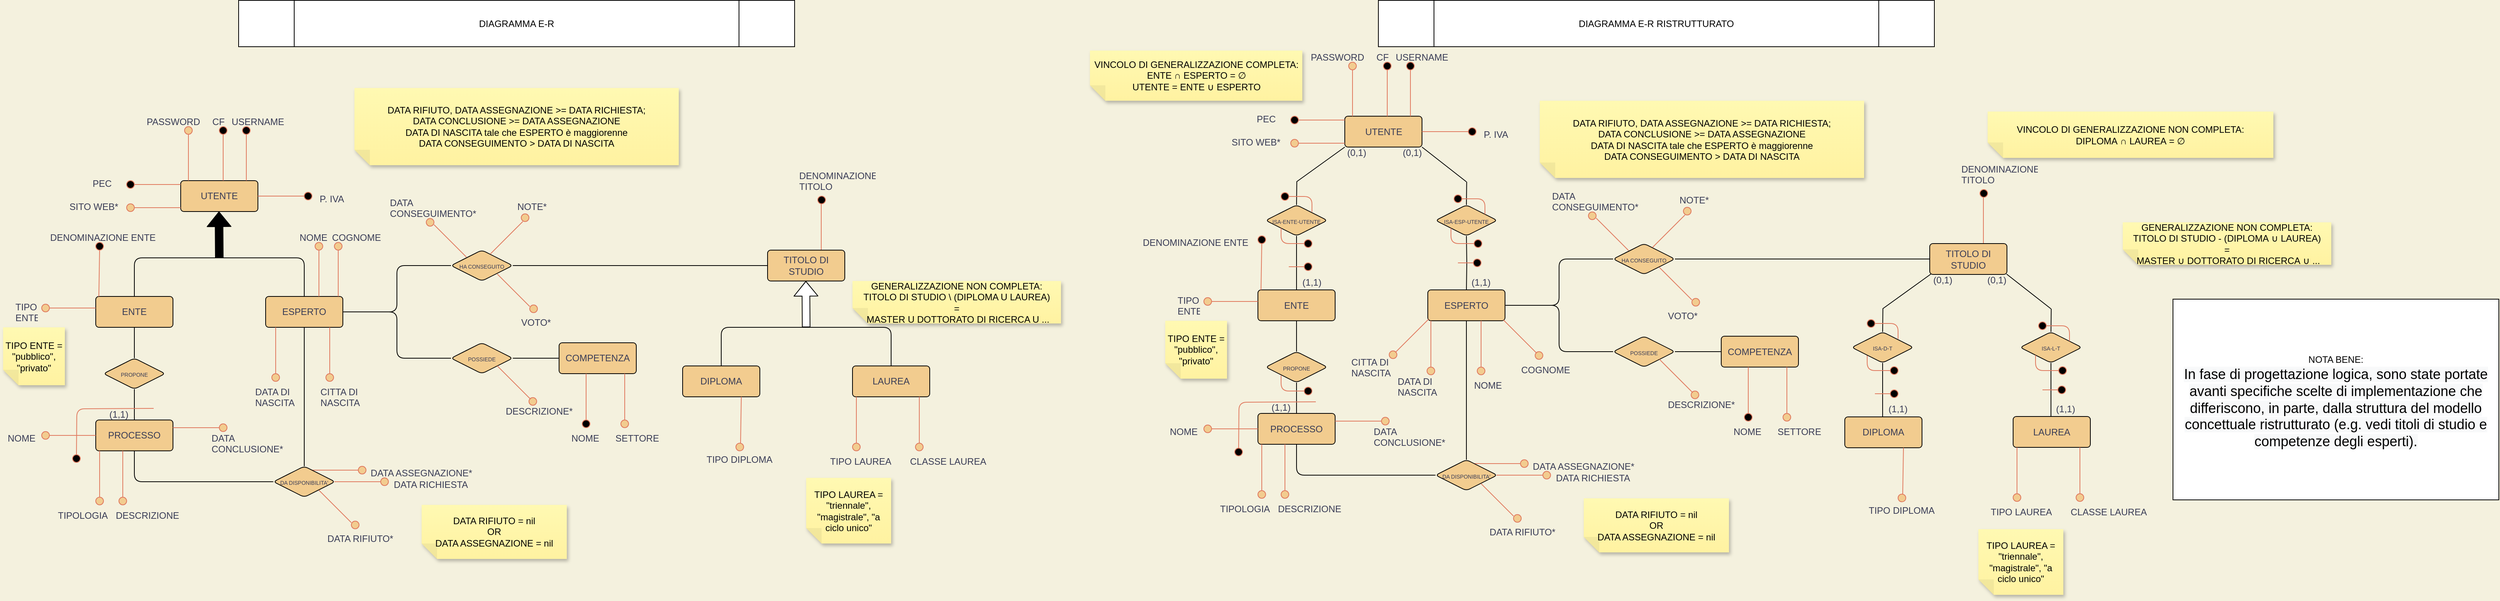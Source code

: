 <mxfile version="18.1.3" type="device"><diagram id="oOKipydMxZVNY-p3RpgZ" name="Page-1"><mxGraphModel dx="2500" dy="934" grid="1" gridSize="10" guides="1" tooltips="1" connect="1" arrows="1" fold="1" page="1" pageScale="1" pageWidth="827" pageHeight="1169" background="#F4F1DE" math="0" shadow="0"><root><mxCell id="0"/><mxCell id="1" parent="0"/><mxCell id="3Sy5hRVtZAC2GorF9cP_-23" style="edgeStyle=orthogonalEdgeStyle;rounded=1;orthogonalLoop=1;jettySize=auto;html=1;exitX=0.5;exitY=0;exitDx=0;exitDy=0;endArrow=none;endFill=0;labelBackgroundColor=#F4F1DE;strokeColor=#000000;fontColor=#393C56;" parent="1" source="3Sy5hRVtZAC2GorF9cP_-9" edge="1"><mxGeometry relative="1" as="geometry"><mxPoint x="-520" y="366" as="targetPoint"/><Array as="points"><mxPoint x="-630" y="366"/><mxPoint x="-530" y="366"/></Array></mxGeometry></mxCell><mxCell id="3Sy5hRVtZAC2GorF9cP_-36" style="edgeStyle=orthogonalEdgeStyle;rounded=1;orthogonalLoop=1;jettySize=auto;html=1;exitX=0.5;exitY=1;exitDx=0;exitDy=0;entryX=0.5;entryY=0;entryDx=0;entryDy=0;fontSize=11;endArrow=none;endFill=0;labelBackgroundColor=#F4F1DE;strokeColor=#000000;fontColor=#393C56;" parent="1" source="3Sy5hRVtZAC2GorF9cP_-9" target="3Sy5hRVtZAC2GorF9cP_-35" edge="1"><mxGeometry relative="1" as="geometry"/></mxCell><mxCell id="3Sy5hRVtZAC2GorF9cP_-9" value="ENTE" style="rounded=1;arcSize=10;whiteSpace=wrap;html=1;align=center;fillColor=#F2CC8F;strokeColor=#000000;fontColor=#393C56;" parent="1" vertex="1"><mxGeometry x="-680" y="416" width="100" height="40" as="geometry"/></mxCell><mxCell id="3Sy5hRVtZAC2GorF9cP_-10" value="" style="group;rounded=1;fontColor=#393C56;" parent="1" vertex="1" connectable="0"><mxGeometry x="255" y="286" width="10" height="70.0" as="geometry"/></mxCell><mxCell id="3Sy5hRVtZAC2GorF9cP_-7" value="" style="ellipse;whiteSpace=wrap;html=1;aspect=fixed;rounded=1;fillColor=#000000;strokeColor=#E07A5F;fontColor=#393C56;" parent="3Sy5hRVtZAC2GorF9cP_-10" vertex="1"><mxGeometry width="10" height="10" as="geometry"/></mxCell><mxCell id="3Sy5hRVtZAC2GorF9cP_-8" value="" style="endArrow=none;html=1;rounded=1;labelBackgroundColor=#F4F1DE;strokeColor=#E07A5F;fontColor=#393C56;" parent="3Sy5hRVtZAC2GorF9cP_-10" edge="1"><mxGeometry width="50" height="50" relative="1" as="geometry"><mxPoint x="4.5" y="70.0" as="sourcePoint"/><mxPoint x="4.5" y="10.0" as="targetPoint"/></mxGeometry></mxCell><mxCell id="3Sy5hRVtZAC2GorF9cP_-11" value="" style="group;rotation=90;rounded=1;fontColor=#393C56;" parent="1" vertex="1" connectable="0"><mxGeometry x="-370" y="606" width="10" height="70" as="geometry"/></mxCell><mxCell id="3Sy5hRVtZAC2GorF9cP_-1" value="" style="ellipse;whiteSpace=wrap;html=1;aspect=fixed;rotation=90;rounded=1;fillColor=#F2CC8F;strokeColor=#E07A5F;fontColor=#393C56;" parent="3Sy5hRVtZAC2GorF9cP_-11" vertex="1"><mxGeometry x="30" y="30" width="10" height="10" as="geometry"/></mxCell><mxCell id="3Sy5hRVtZAC2GorF9cP_-4" value="" style="endArrow=none;html=1;rounded=1;labelBackgroundColor=#F4F1DE;strokeColor=#E07A5F;fontColor=#393C56;" parent="3Sy5hRVtZAC2GorF9cP_-11" edge="1"><mxGeometry width="50" height="50" relative="1" as="geometry"><mxPoint x="-30" y="35" as="sourcePoint"/><mxPoint x="30" y="35" as="targetPoint"/></mxGeometry></mxCell><mxCell id="3Sy5hRVtZAC2GorF9cP_-27" style="edgeStyle=orthogonalEdgeStyle;rounded=1;orthogonalLoop=1;jettySize=auto;html=1;exitX=1;exitY=0.5;exitDx=0;exitDy=0;entryX=0;entryY=0.5;entryDx=0;entryDy=0;endArrow=none;endFill=0;labelBackgroundColor=#F4F1DE;strokeColor=#000000;fontColor=#393C56;" parent="1" source="3Sy5hRVtZAC2GorF9cP_-12" target="3Sy5hRVtZAC2GorF9cP_-28" edge="1"><mxGeometry relative="1" as="geometry"><mxPoint x="-90" y="495.667" as="targetPoint"/></mxGeometry></mxCell><mxCell id="3Sy5hRVtZAC2GorF9cP_-12" value="&lt;font style=&quot;font-size: 7px&quot;&gt;POSSIEDE&lt;/font&gt;" style="shape=rhombus;perimeter=rhombusPerimeter;whiteSpace=wrap;html=1;align=center;rounded=1;fillColor=#F2CC8F;strokeColor=#000000;fontColor=#393C56;arcSize=10;" parent="1" vertex="1"><mxGeometry x="-220" y="476" width="80" height="40" as="geometry"/></mxCell><mxCell id="3Sy5hRVtZAC2GorF9cP_-25" style="edgeStyle=orthogonalEdgeStyle;rounded=1;orthogonalLoop=1;jettySize=auto;html=1;endArrow=none;endFill=0;labelBackgroundColor=#F4F1DE;strokeColor=#000000;fontColor=#393C56;" parent="1" source="3Sy5hRVtZAC2GorF9cP_-14" edge="1"><mxGeometry relative="1" as="geometry"><mxPoint x="-520" y="366" as="targetPoint"/><Array as="points"><mxPoint x="-410" y="366"/></Array></mxGeometry></mxCell><mxCell id="3Sy5hRVtZAC2GorF9cP_-26" style="edgeStyle=orthogonalEdgeStyle;rounded=1;orthogonalLoop=1;jettySize=auto;html=1;exitX=1;exitY=0.5;exitDx=0;exitDy=0;entryX=0;entryY=0.5;entryDx=0;entryDy=0;endArrow=none;endFill=0;labelBackgroundColor=#F4F1DE;strokeColor=#000000;fontColor=#393C56;" parent="1" source="3Sy5hRVtZAC2GorF9cP_-14" target="3Sy5hRVtZAC2GorF9cP_-12" edge="1"><mxGeometry relative="1" as="geometry"><mxPoint x="-360" y="476" as="sourcePoint"/></mxGeometry></mxCell><mxCell id="3Sy5hRVtZAC2GorF9cP_-34" style="edgeStyle=orthogonalEdgeStyle;rounded=1;orthogonalLoop=1;jettySize=auto;html=1;exitX=1;exitY=0.5;exitDx=0;exitDy=0;entryX=0;entryY=0.5;entryDx=0;entryDy=0;endArrow=none;endFill=0;labelBackgroundColor=#F4F1DE;strokeColor=#000000;fontColor=#393C56;" parent="1" source="3Sy5hRVtZAC2GorF9cP_-14" target="3Sy5hRVtZAC2GorF9cP_-32" edge="1"><mxGeometry relative="1" as="geometry"><mxPoint x="-290" y="376" as="targetPoint"/></mxGeometry></mxCell><mxCell id="3Sy5hRVtZAC2GorF9cP_-41" style="edgeStyle=orthogonalEdgeStyle;rounded=1;orthogonalLoop=1;jettySize=auto;html=1;exitX=0.5;exitY=1;exitDx=0;exitDy=0;entryX=0.5;entryY=0;entryDx=0;entryDy=0;fontSize=11;endArrow=none;endFill=0;labelBackgroundColor=#F4F1DE;strokeColor=#000000;fontColor=#393C56;" parent="1" source="3Sy5hRVtZAC2GorF9cP_-14" target="3Sy5hRVtZAC2GorF9cP_-40" edge="1"><mxGeometry relative="1" as="geometry"/></mxCell><mxCell id="3Sy5hRVtZAC2GorF9cP_-14" value="ESPERTO" style="rounded=1;arcSize=10;whiteSpace=wrap;html=1;align=center;fillColor=#F2CC8F;strokeColor=#000000;fontColor=#393C56;" parent="1" vertex="1"><mxGeometry x="-460" y="416" width="100" height="40" as="geometry"/></mxCell><mxCell id="3Sy5hRVtZAC2GorF9cP_-15" value="UTENTE" style="rounded=1;arcSize=10;whiteSpace=wrap;html=1;align=center;fillColor=#F2CC8F;strokeColor=#000000;fontColor=#393C56;" parent="1" vertex="1"><mxGeometry x="-570" y="266" width="100" height="40" as="geometry"/></mxCell><mxCell id="3Sy5hRVtZAC2GorF9cP_-16" value="" style="endArrow=classic;html=1;rounded=1;shape=flexArrow;labelBackgroundColor=#F4F1DE;fontColor=#393C56;strokeColor=#000000;fillColor=#000000;" parent="1" edge="1"><mxGeometry width="50" height="50" relative="1" as="geometry"><mxPoint x="-520" y="366" as="sourcePoint"/><mxPoint x="-520.42" y="306" as="targetPoint"/></mxGeometry></mxCell><mxCell id="3Sy5hRVtZAC2GorF9cP_-28" value="COMPETENZA" style="rounded=1;arcSize=10;whiteSpace=wrap;html=1;align=center;fillColor=#F2CC8F;strokeColor=#000000;fontColor=#393C56;" parent="1" vertex="1"><mxGeometry x="-80" y="476" width="100" height="40" as="geometry"/></mxCell><mxCell id="3Sy5hRVtZAC2GorF9cP_-29" value="TITOLO DI STUDIO" style="rounded=1;arcSize=10;whiteSpace=wrap;html=1;align=center;fillColor=#F2CC8F;strokeColor=#000000;fontColor=#393C56;" parent="1" vertex="1"><mxGeometry x="190" y="356" width="100" height="40" as="geometry"/></mxCell><mxCell id="3Sy5hRVtZAC2GorF9cP_-33" style="edgeStyle=orthogonalEdgeStyle;rounded=1;orthogonalLoop=1;jettySize=auto;html=1;exitX=1;exitY=0.5;exitDx=0;exitDy=0;entryX=0;entryY=0.5;entryDx=0;entryDy=0;endArrow=none;endFill=0;labelBackgroundColor=#F4F1DE;strokeColor=#000000;fontColor=#393C56;" parent="1" source="3Sy5hRVtZAC2GorF9cP_-32" target="3Sy5hRVtZAC2GorF9cP_-29" edge="1"><mxGeometry relative="1" as="geometry"/></mxCell><mxCell id="3Sy5hRVtZAC2GorF9cP_-32" value="&lt;font style=&quot;font-size: 7px&quot;&gt;HA CONSEGUITO&lt;/font&gt;" style="shape=rhombus;perimeter=rhombusPerimeter;whiteSpace=wrap;html=1;align=center;rounded=1;fillColor=#F2CC8F;strokeColor=#000000;fontColor=#393C56;arcSize=10;" parent="1" vertex="1"><mxGeometry x="-220" y="356" width="80" height="40" as="geometry"/></mxCell><mxCell id="3Sy5hRVtZAC2GorF9cP_-37" style="edgeStyle=orthogonalEdgeStyle;rounded=1;orthogonalLoop=1;jettySize=auto;html=1;exitX=0.5;exitY=1;exitDx=0;exitDy=0;fontSize=11;endArrow=none;endFill=0;entryX=0.5;entryY=0;entryDx=0;entryDy=0;labelBackgroundColor=#F4F1DE;strokeColor=#000000;fontColor=#393C56;" parent="1" source="3Sy5hRVtZAC2GorF9cP_-35" target="3Sy5hRVtZAC2GorF9cP_-38" edge="1"><mxGeometry relative="1" as="geometry"><mxPoint x="-630" y="656" as="targetPoint"/></mxGeometry></mxCell><mxCell id="3Sy5hRVtZAC2GorF9cP_-35" value="&lt;span style=&quot;font-size: 7px&quot;&gt;PROPONE&lt;br&gt;&lt;/span&gt;" style="shape=rhombus;perimeter=rhombusPerimeter;whiteSpace=wrap;html=1;align=center;rounded=1;fillColor=#F2CC8F;strokeColor=#000000;fontColor=#393C56;arcSize=10;" parent="1" vertex="1"><mxGeometry x="-670" y="496" width="80" height="40" as="geometry"/></mxCell><mxCell id="3Sy5hRVtZAC2GorF9cP_-38" value="PROCESSO" style="rounded=1;arcSize=10;whiteSpace=wrap;html=1;align=center;fillColor=#F2CC8F;strokeColor=#000000;fontColor=#393C56;" parent="1" vertex="1"><mxGeometry x="-680" y="576" width="100" height="40" as="geometry"/></mxCell><mxCell id="3Sy5hRVtZAC2GorF9cP_-46" value="" style="edgeStyle=orthogonalEdgeStyle;rounded=1;orthogonalLoop=1;jettySize=auto;html=1;fontSize=11;endArrow=none;endFill=0;entryX=0.5;entryY=1;entryDx=0;entryDy=0;labelBackgroundColor=#F4F1DE;strokeColor=#000000;fontColor=#393C56;" parent="1" source="3Sy5hRVtZAC2GorF9cP_-40" target="3Sy5hRVtZAC2GorF9cP_-38" edge="1"><mxGeometry relative="1" as="geometry"><mxPoint x="-410" y="656" as="targetPoint"/><Array as="points"><mxPoint x="-410" y="656"/><mxPoint x="-630" y="656"/></Array></mxGeometry></mxCell><mxCell id="3Sy5hRVtZAC2GorF9cP_-40" value="&lt;span style=&quot;font-size: 7px&quot;&gt;DA DISPONIBILITA'&lt;br&gt;&lt;/span&gt;" style="shape=rhombus;perimeter=rhombusPerimeter;whiteSpace=wrap;html=1;align=center;rounded=1;fillColor=#F2CC8F;strokeColor=#000000;fontColor=#393C56;arcSize=10;" parent="1" vertex="1"><mxGeometry x="-450" y="636" width="80" height="40" as="geometry"/></mxCell><mxCell id="3Sy5hRVtZAC2GorF9cP_-52" value="" style="group;rotation=90;rounded=1;fontColor=#393C56;" parent="1" vertex="1" connectable="0"><mxGeometry x="-550" y="551" width="10" height="70" as="geometry"/></mxCell><mxCell id="3Sy5hRVtZAC2GorF9cP_-53" value="" style="ellipse;whiteSpace=wrap;html=1;aspect=fixed;rotation=90;rounded=1;fillColor=#F2CC8F;strokeColor=#E07A5F;fontColor=#393C56;" parent="3Sy5hRVtZAC2GorF9cP_-52" vertex="1"><mxGeometry x="30" y="30" width="10" height="10" as="geometry"/></mxCell><mxCell id="3Sy5hRVtZAC2GorF9cP_-54" value="" style="endArrow=none;html=1;rounded=1;labelBackgroundColor=#F4F1DE;strokeColor=#E07A5F;fontColor=#393C56;" parent="3Sy5hRVtZAC2GorF9cP_-52" edge="1"><mxGeometry width="50" height="50" relative="1" as="geometry"><mxPoint x="-30" y="35" as="sourcePoint"/><mxPoint x="30" y="35" as="targetPoint"/></mxGeometry></mxCell><mxCell id="3Sy5hRVtZAC2GorF9cP_-55" value="DATA ASSEGNAZIONE*" style="text;strokeColor=none;fillColor=none;spacingLeft=4;spacingRight=4;overflow=hidden;rotatable=0;points=[[0,0.5],[1,0.5]];portConstraint=eastwest;fontSize=12;rounded=1;fontColor=#393C56;" parent="1" vertex="1"><mxGeometry x="-330" y="631" width="150" height="20" as="geometry"/></mxCell><mxCell id="3Sy5hRVtZAC2GorF9cP_-56" value="DATA&#10;CONCLUSIONE*&#10;" style="text;strokeColor=none;fillColor=none;spacingLeft=4;spacingRight=4;overflow=hidden;rotatable=0;points=[[0,0.5],[1,0.5]];portConstraint=eastwest;fontSize=12;rounded=1;fontColor=#393C56;" parent="1" vertex="1"><mxGeometry x="-536" y="586" width="106" height="30" as="geometry"/></mxCell><mxCell id="3Sy5hRVtZAC2GorF9cP_-59" value="" style="group;rotation=90;rounded=1;fontColor=#393C56;" parent="1" vertex="1" connectable="0"><mxGeometry x="-341" y="621" width="10" height="70" as="geometry"/></mxCell><mxCell id="3Sy5hRVtZAC2GorF9cP_-60" value="" style="ellipse;whiteSpace=wrap;html=1;aspect=fixed;rotation=90;rounded=1;fillColor=#F2CC8F;strokeColor=#E07A5F;fontColor=#393C56;" parent="3Sy5hRVtZAC2GorF9cP_-59" vertex="1"><mxGeometry x="30" y="30" width="10" height="10" as="geometry"/></mxCell><mxCell id="3Sy5hRVtZAC2GorF9cP_-61" value="" style="endArrow=none;html=1;rounded=1;labelBackgroundColor=#F4F1DE;strokeColor=#E07A5F;fontColor=#393C56;" parent="3Sy5hRVtZAC2GorF9cP_-59" edge="1"><mxGeometry width="50" height="50" relative="1" as="geometry"><mxPoint x="-30" y="35" as="sourcePoint"/><mxPoint x="30" y="35" as="targetPoint"/></mxGeometry></mxCell><mxCell id="3Sy5hRVtZAC2GorF9cP_-62" value="DATA RICHIESTA" style="text;strokeColor=none;fillColor=none;spacingLeft=4;spacingRight=4;overflow=hidden;rotatable=0;points=[[0,0.5],[1,0.5]];portConstraint=eastwest;fontSize=12;rounded=1;fontColor=#393C56;" parent="1" vertex="1"><mxGeometry x="-300" y="646" width="140" height="20" as="geometry"/></mxCell><mxCell id="3Sy5hRVtZAC2GorF9cP_-63" value="" style="group;rotation=-180;rounded=1;fontColor=#393C56;" parent="1" vertex="1" connectable="0"><mxGeometry x="-680" y="616" width="10" height="70" as="geometry"/></mxCell><mxCell id="3Sy5hRVtZAC2GorF9cP_-64" value="" style="ellipse;whiteSpace=wrap;html=1;aspect=fixed;rotation=-180;rounded=1;fillColor=#F2CC8F;strokeColor=#E07A5F;fontColor=#393C56;" parent="3Sy5hRVtZAC2GorF9cP_-63" vertex="1"><mxGeometry y="60" width="10" height="10" as="geometry"/></mxCell><mxCell id="3Sy5hRVtZAC2GorF9cP_-65" value="" style="endArrow=none;html=1;rounded=1;labelBackgroundColor=#F4F1DE;strokeColor=#E07A5F;fontColor=#393C56;" parent="3Sy5hRVtZAC2GorF9cP_-63" edge="1"><mxGeometry width="50" height="50" relative="1" as="geometry"><mxPoint x="5" as="sourcePoint"/><mxPoint x="5" y="60" as="targetPoint"/></mxGeometry></mxCell><mxCell id="3Sy5hRVtZAC2GorF9cP_-67" value="TIPOLOGIA" style="text;strokeColor=none;fillColor=none;spacingLeft=4;spacingRight=4;overflow=hidden;rotatable=0;points=[[0,0.5],[1,0.5]];portConstraint=eastwest;fontSize=12;rounded=1;fontColor=#393C56;" parent="1" vertex="1"><mxGeometry x="-735" y="686" width="90" height="20" as="geometry"/></mxCell><mxCell id="3Sy5hRVtZAC2GorF9cP_-68" value="DESCRIZIONE" style="text;strokeColor=none;fillColor=none;spacingLeft=4;spacingRight=4;overflow=hidden;rotatable=0;points=[[0,0.5],[1,0.5]];portConstraint=eastwest;fontSize=12;rounded=1;fontColor=#393C56;" parent="1" vertex="1"><mxGeometry x="-660" y="686" width="110" height="20" as="geometry"/></mxCell><mxCell id="3Sy5hRVtZAC2GorF9cP_-69" value="" style="group;rotation=-180;rounded=1;fontColor=#393C56;" parent="1" vertex="1" connectable="0"><mxGeometry x="-650" y="616" width="10" height="70" as="geometry"/></mxCell><mxCell id="3Sy5hRVtZAC2GorF9cP_-70" value="" style="ellipse;whiteSpace=wrap;html=1;aspect=fixed;rotation=-180;rounded=1;fillColor=#F2CC8F;strokeColor=#E07A5F;fontColor=#393C56;" parent="3Sy5hRVtZAC2GorF9cP_-69" vertex="1"><mxGeometry y="60" width="10" height="10" as="geometry"/></mxCell><mxCell id="3Sy5hRVtZAC2GorF9cP_-71" value="" style="endArrow=none;html=1;rounded=1;labelBackgroundColor=#F4F1DE;strokeColor=#E07A5F;fontColor=#393C56;" parent="3Sy5hRVtZAC2GorF9cP_-69" edge="1"><mxGeometry width="50" height="50" relative="1" as="geometry"><mxPoint x="5" as="sourcePoint"/><mxPoint x="5" y="60" as="targetPoint"/></mxGeometry></mxCell><mxCell id="3Sy5hRVtZAC2GorF9cP_-72" value="" style="group;rotation=0;rounded=1;fontColor=#393C56;" parent="1" vertex="1" connectable="0"><mxGeometry x="-520" y="196" width="10" height="70" as="geometry"/></mxCell><mxCell id="3Sy5hRVtZAC2GorF9cP_-73" value="" style="ellipse;whiteSpace=wrap;html=1;aspect=fixed;rotation=0;rounded=1;fillColor=#000000;strokeColor=#E07A5F;fontColor=#393C56;" parent="3Sy5hRVtZAC2GorF9cP_-72" vertex="1"><mxGeometry width="10" height="10" as="geometry"/></mxCell><mxCell id="3Sy5hRVtZAC2GorF9cP_-74" value="" style="endArrow=none;html=1;rounded=1;labelBackgroundColor=#F4F1DE;strokeColor=#E07A5F;fontColor=#393C56;" parent="3Sy5hRVtZAC2GorF9cP_-72" edge="1"><mxGeometry width="50" height="50" relative="1" as="geometry"><mxPoint x="5" y="70" as="sourcePoint"/><mxPoint x="5" y="10" as="targetPoint"/></mxGeometry></mxCell><mxCell id="3Sy5hRVtZAC2GorF9cP_-78" value="CF" style="text;strokeColor=none;fillColor=none;spacingLeft=4;spacingRight=4;overflow=hidden;rotatable=0;points=[[0,0.5],[1,0.5]];portConstraint=eastwest;fontSize=12;rounded=1;fontColor=#393C56;" parent="1" vertex="1"><mxGeometry x="-535" y="176" width="30" height="20" as="geometry"/></mxCell><mxCell id="3Sy5hRVtZAC2GorF9cP_-81" value="USERNAME" style="text;strokeColor=none;fillColor=none;spacingLeft=4;spacingRight=4;overflow=hidden;rotatable=0;points=[[0,0.5],[1,0.5]];portConstraint=eastwest;fontSize=12;rounded=1;fontColor=#393C56;" parent="1" vertex="1"><mxGeometry x="-510" y="176" width="80" height="20" as="geometry"/></mxCell><mxCell id="3Sy5hRVtZAC2GorF9cP_-82" value="" style="group;rotation=0;rounded=1;fontColor=#393C56;" parent="1" vertex="1" connectable="0"><mxGeometry x="-490" y="196" width="10" height="70" as="geometry"/></mxCell><mxCell id="3Sy5hRVtZAC2GorF9cP_-83" value="" style="ellipse;whiteSpace=wrap;html=1;aspect=fixed;rotation=0;rounded=1;fillColor=#000000;strokeColor=#E07A5F;fontColor=#393C56;" parent="3Sy5hRVtZAC2GorF9cP_-82" vertex="1"><mxGeometry width="10" height="10" as="geometry"/></mxCell><mxCell id="3Sy5hRVtZAC2GorF9cP_-84" value="" style="endArrow=none;html=1;rounded=1;labelBackgroundColor=#F4F1DE;strokeColor=#E07A5F;fontColor=#393C56;" parent="3Sy5hRVtZAC2GorF9cP_-82" edge="1"><mxGeometry width="50" height="50" relative="1" as="geometry"><mxPoint x="5" y="70" as="sourcePoint"/><mxPoint x="5" y="10" as="targetPoint"/></mxGeometry></mxCell><mxCell id="3Sy5hRVtZAC2GorF9cP_-85" value="" style="group;rotation=0;rounded=1;fontColor=#393C56;" parent="1" vertex="1" connectable="0"><mxGeometry x="-565" y="196" width="10" height="70" as="geometry"/></mxCell><mxCell id="3Sy5hRVtZAC2GorF9cP_-86" value="" style="ellipse;whiteSpace=wrap;html=1;aspect=fixed;rotation=0;rounded=1;fillColor=#F2CC8F;strokeColor=#E07A5F;fontColor=#393C56;" parent="3Sy5hRVtZAC2GorF9cP_-85" vertex="1"><mxGeometry width="10" height="10" as="geometry"/></mxCell><mxCell id="3Sy5hRVtZAC2GorF9cP_-87" value="" style="endArrow=none;html=1;rounded=1;labelBackgroundColor=#F4F1DE;strokeColor=#E07A5F;fontColor=#393C56;" parent="3Sy5hRVtZAC2GorF9cP_-85" edge="1"><mxGeometry width="50" height="50" relative="1" as="geometry"><mxPoint x="5" y="70" as="sourcePoint"/><mxPoint x="5" y="10" as="targetPoint"/></mxGeometry></mxCell><mxCell id="3Sy5hRVtZAC2GorF9cP_-88" value="PASSWORD" style="text;strokeColor=none;fillColor=none;spacingLeft=4;spacingRight=4;overflow=hidden;rotatable=0;points=[[0,0.5],[1,0.5]];portConstraint=eastwest;fontSize=12;rounded=1;fontColor=#393C56;" parent="1" vertex="1"><mxGeometry x="-620" y="176" width="80" height="20" as="geometry"/></mxCell><mxCell id="3Sy5hRVtZAC2GorF9cP_-89" value="DENOMINAZIONE&#10;TITOLO" style="text;strokeColor=none;fillColor=none;spacingLeft=4;spacingRight=4;overflow=hidden;rotatable=0;points=[[0,0.5],[1,0.5]];portConstraint=eastwest;fontSize=12;rounded=1;fontColor=#393C56;" parent="1" vertex="1"><mxGeometry x="225" y="246" width="110" height="40" as="geometry"/></mxCell><mxCell id="3Sy5hRVtZAC2GorF9cP_-90" value="" style="group;rotation=-45;rounded=1;fontColor=#393C56;" parent="1" vertex="1" connectable="0"><mxGeometry x="-230" y="306" width="10" height="70" as="geometry"/></mxCell><mxCell id="3Sy5hRVtZAC2GorF9cP_-91" value="" style="ellipse;whiteSpace=wrap;html=1;aspect=fixed;rotation=-45;rounded=1;fillColor=#F2CC8F;strokeColor=#E07A5F;fontColor=#393C56;" parent="3Sy5hRVtZAC2GorF9cP_-90" vertex="1"><mxGeometry x="-22" y="9" width="10" height="10" as="geometry"/></mxCell><mxCell id="3Sy5hRVtZAC2GorF9cP_-92" value="" style="endArrow=none;html=1;rounded=1;labelBackgroundColor=#F4F1DE;strokeColor=#E07A5F;fontColor=#393C56;" parent="3Sy5hRVtZAC2GorF9cP_-90" edge="1"><mxGeometry width="50" height="50" relative="1" as="geometry"><mxPoint x="30" y="59" as="sourcePoint"/><mxPoint x="-12" y="17" as="targetPoint"/></mxGeometry></mxCell><mxCell id="3Sy5hRVtZAC2GorF9cP_-93" value="DATA&#10;CONSEGUIMENTO*" style="text;strokeColor=none;fillColor=none;spacingLeft=4;spacingRight=4;overflow=hidden;rotatable=0;points=[[0,0.5],[1,0.5]];portConstraint=eastwest;fontSize=12;rounded=1;fontColor=#393C56;" parent="1" vertex="1"><mxGeometry x="-305" y="281" width="125" height="40" as="geometry"/></mxCell><mxCell id="3Sy5hRVtZAC2GorF9cP_-95" value="" style="group;rotation=-180;rounded=1;fontColor=#393C56;" parent="1" vertex="1" connectable="0"><mxGeometry y="516" width="10" height="70" as="geometry"/></mxCell><mxCell id="3Sy5hRVtZAC2GorF9cP_-96" value="" style="ellipse;whiteSpace=wrap;html=1;aspect=fixed;rotation=-180;rounded=1;fillColor=#F2CC8F;strokeColor=#E07A5F;fontColor=#393C56;" parent="3Sy5hRVtZAC2GorF9cP_-95" vertex="1"><mxGeometry y="60" width="10" height="10" as="geometry"/></mxCell><mxCell id="3Sy5hRVtZAC2GorF9cP_-97" value="" style="endArrow=none;html=1;rounded=1;labelBackgroundColor=#F4F1DE;strokeColor=#E07A5F;fontColor=#393C56;" parent="3Sy5hRVtZAC2GorF9cP_-95" edge="1"><mxGeometry width="50" height="50" relative="1" as="geometry"><mxPoint x="5" as="sourcePoint"/><mxPoint x="5" y="60" as="targetPoint"/></mxGeometry></mxCell><mxCell id="3Sy5hRVtZAC2GorF9cP_-101" value="NOME" style="text;strokeColor=none;fillColor=none;spacingLeft=4;spacingRight=4;overflow=hidden;rotatable=0;points=[[0,0.5],[1,0.5]];portConstraint=eastwest;fontSize=12;rounded=1;fontColor=#393C56;" parent="1" vertex="1"><mxGeometry x="-70" y="586" width="60" height="20" as="geometry"/></mxCell><mxCell id="3Sy5hRVtZAC2GorF9cP_-103" value="" style="group;rotation=135;rounded=1;fontColor=#393C56;" parent="1" vertex="1" connectable="0"><mxGeometry x="-140" y="376" width="10" height="70" as="geometry"/></mxCell><mxCell id="3Sy5hRVtZAC2GorF9cP_-104" value="" style="ellipse;whiteSpace=wrap;html=1;aspect=fixed;rotation=135;rounded=1;fillColor=#F2CC8F;strokeColor=#E07A5F;fontColor=#393C56;" parent="3Sy5hRVtZAC2GorF9cP_-103" vertex="1"><mxGeometry x="22" y="51" width="10" height="10" as="geometry"/></mxCell><mxCell id="3Sy5hRVtZAC2GorF9cP_-105" value="" style="endArrow=none;html=1;rounded=1;labelBackgroundColor=#F4F1DE;strokeColor=#E07A5F;fontColor=#393C56;" parent="3Sy5hRVtZAC2GorF9cP_-103" edge="1"><mxGeometry width="50" height="50" relative="1" as="geometry"><mxPoint x="-20" y="11" as="sourcePoint"/><mxPoint x="22" y="53" as="targetPoint"/></mxGeometry></mxCell><mxCell id="3Sy5hRVtZAC2GorF9cP_-106" value="VOTO*" style="text;strokeColor=none;fillColor=none;spacingLeft=4;spacingRight=4;overflow=hidden;rotatable=0;points=[[0,0.5],[1,0.5]];portConstraint=eastwest;fontSize=12;rounded=1;fontColor=#393C56;" parent="1" vertex="1"><mxGeometry x="-135" y="436" width="55" height="20" as="geometry"/></mxCell><mxCell id="3Sy5hRVtZAC2GorF9cP_-107" value="" style="group;rotation=0;rounded=1;fontColor=#393C56;" parent="1" vertex="1" connectable="0"><mxGeometry x="-680" y="346" width="10" height="70" as="geometry"/></mxCell><mxCell id="3Sy5hRVtZAC2GorF9cP_-108" value="" style="ellipse;whiteSpace=wrap;html=1;aspect=fixed;rotation=0;rounded=1;fillColor=#000000;strokeColor=#E07A5F;fontColor=#393C56;" parent="3Sy5hRVtZAC2GorF9cP_-107" vertex="1"><mxGeometry width="10" height="10" as="geometry"/></mxCell><mxCell id="3Sy5hRVtZAC2GorF9cP_-109" value="" style="endArrow=none;html=1;rounded=1;labelBackgroundColor=#F4F1DE;strokeColor=#E07A5F;fontColor=#393C56;" parent="3Sy5hRVtZAC2GorF9cP_-107" edge="1"><mxGeometry width="50" height="50" relative="1" as="geometry"><mxPoint x="4" y="70" as="sourcePoint"/><mxPoint x="5" y="10" as="targetPoint"/></mxGeometry></mxCell><mxCell id="3Sy5hRVtZAC2GorF9cP_-110" value="DENOMINAZIONE ENTE" style="text;strokeColor=none;fillColor=none;spacingLeft=4;spacingRight=4;overflow=hidden;rotatable=0;points=[[0,0.5],[1,0.5]];portConstraint=eastwest;fontSize=12;rounded=1;fontColor=#393C56;" parent="1" vertex="1"><mxGeometry x="-745" y="326" width="150" height="20" as="geometry"/></mxCell><mxCell id="3Sy5hRVtZAC2GorF9cP_-111" value="TIPO&#10;ENTE" style="text;strokeColor=none;fillColor=none;spacingLeft=4;spacingRight=4;overflow=hidden;rotatable=0;points=[[0,0.5],[1,0.5]];portConstraint=eastwest;fontSize=12;rounded=1;fontColor=#393C56;" parent="1" vertex="1"><mxGeometry x="-790" y="416" width="40" height="40" as="geometry"/></mxCell><mxCell id="3Sy5hRVtZAC2GorF9cP_-112" value="" style="group;rotation=-90;rounded=1;fontColor=#393C56;" parent="1" vertex="1" connectable="0"><mxGeometry x="-720" y="396" width="10" height="70" as="geometry"/></mxCell><mxCell id="3Sy5hRVtZAC2GorF9cP_-113" value="" style="ellipse;whiteSpace=wrap;html=1;aspect=fixed;rotation=-90;rounded=1;fillColor=#F2CC8F;strokeColor=#E07A5F;fontColor=#393C56;" parent="3Sy5hRVtZAC2GorF9cP_-112" vertex="1"><mxGeometry x="-30" y="30" width="10" height="10" as="geometry"/></mxCell><mxCell id="3Sy5hRVtZAC2GorF9cP_-114" value="" style="endArrow=none;html=1;rounded=1;labelBackgroundColor=#F4F1DE;strokeColor=#E07A5F;fontColor=#393C56;" parent="3Sy5hRVtZAC2GorF9cP_-112" edge="1"><mxGeometry width="50" height="50" relative="1" as="geometry"><mxPoint x="40" y="35" as="sourcePoint"/><mxPoint x="-20" y="35" as="targetPoint"/></mxGeometry></mxCell><mxCell id="3Sy5hRVtZAC2GorF9cP_-115" value="" style="group;rotation=-90;rounded=1;fontColor=#393C56;" parent="1" vertex="1" connectable="0"><mxGeometry x="-610" y="236" width="10" height="70" as="geometry"/></mxCell><mxCell id="3Sy5hRVtZAC2GorF9cP_-116" value="" style="ellipse;whiteSpace=wrap;html=1;aspect=fixed;rotation=-90;rounded=1;fillColor=#000000;strokeColor=#E07A5F;fontColor=#393C56;" parent="3Sy5hRVtZAC2GorF9cP_-115" vertex="1"><mxGeometry x="-30" y="30" width="10" height="10" as="geometry"/></mxCell><mxCell id="3Sy5hRVtZAC2GorF9cP_-117" value="" style="endArrow=none;html=1;rounded=1;labelBackgroundColor=#F4F1DE;strokeColor=#E07A5F;fontColor=#393C56;" parent="3Sy5hRVtZAC2GorF9cP_-115" edge="1"><mxGeometry width="50" height="50" relative="1" as="geometry"><mxPoint x="40" y="35" as="sourcePoint"/><mxPoint x="-20" y="35" as="targetPoint"/></mxGeometry></mxCell><mxCell id="3Sy5hRVtZAC2GorF9cP_-118" value="PEC" style="text;strokeColor=none;fillColor=none;spacingLeft=4;spacingRight=4;overflow=hidden;rotatable=0;points=[[0,0.5],[1,0.5]];portConstraint=eastwest;fontSize=12;rounded=1;fontColor=#393C56;" parent="1" vertex="1"><mxGeometry x="-690" y="256" width="40" height="20" as="geometry"/></mxCell><mxCell id="3Sy5hRVtZAC2GorF9cP_-119" value="" style="group;rotation=90;rounded=1;fontColor=#393C56;" parent="1" vertex="1" connectable="0"><mxGeometry x="-440" y="251" width="10" height="70" as="geometry"/></mxCell><mxCell id="3Sy5hRVtZAC2GorF9cP_-120" value="" style="ellipse;whiteSpace=wrap;html=1;aspect=fixed;rotation=90;rounded=1;fillColor=#000000;strokeColor=#E07A5F;fontColor=#393C56;" parent="3Sy5hRVtZAC2GorF9cP_-119" vertex="1"><mxGeometry x="30" y="30" width="10" height="10" as="geometry"/></mxCell><mxCell id="3Sy5hRVtZAC2GorF9cP_-121" value="" style="endArrow=none;html=1;rounded=1;labelBackgroundColor=#F4F1DE;strokeColor=#E07A5F;fontColor=#393C56;" parent="3Sy5hRVtZAC2GorF9cP_-119" edge="1"><mxGeometry width="50" height="50" relative="1" as="geometry"><mxPoint x="-30" y="35" as="sourcePoint"/><mxPoint x="30" y="35" as="targetPoint"/></mxGeometry></mxCell><mxCell id="3Sy5hRVtZAC2GorF9cP_-122" value="P. IVA" style="text;strokeColor=none;fillColor=none;spacingLeft=4;spacingRight=4;overflow=hidden;rotatable=0;points=[[0,0.5],[1,0.5]];portConstraint=eastwest;fontSize=12;rounded=1;fontColor=#393C56;" parent="1" vertex="1"><mxGeometry x="-396" y="276" width="46" height="20" as="geometry"/></mxCell><mxCell id="3Sy5hRVtZAC2GorF9cP_-123" value="" style="group;rotation=0;rounded=1;fontColor=#393C56;" parent="1" vertex="1" connectable="0"><mxGeometry x="-396" y="346" width="10" height="70" as="geometry"/></mxCell><mxCell id="3Sy5hRVtZAC2GorF9cP_-124" value="" style="ellipse;whiteSpace=wrap;html=1;aspect=fixed;rotation=0;rounded=1;fillColor=#F2CC8F;strokeColor=#E07A5F;fontColor=#393C56;" parent="3Sy5hRVtZAC2GorF9cP_-123" vertex="1"><mxGeometry width="10" height="10" as="geometry"/></mxCell><mxCell id="3Sy5hRVtZAC2GorF9cP_-125" value="" style="endArrow=none;html=1;rounded=1;labelBackgroundColor=#F4F1DE;strokeColor=#E07A5F;fontColor=#393C56;" parent="3Sy5hRVtZAC2GorF9cP_-123" edge="1"><mxGeometry width="50" height="50" relative="1" as="geometry"><mxPoint x="5" y="70" as="sourcePoint"/><mxPoint x="5" y="10" as="targetPoint"/></mxGeometry></mxCell><mxCell id="3Sy5hRVtZAC2GorF9cP_-126" value="" style="group;rotation=0;rounded=1;fontColor=#393C56;" parent="1" vertex="1" connectable="0"><mxGeometry x="-371" y="346" width="10" height="70" as="geometry"/></mxCell><mxCell id="3Sy5hRVtZAC2GorF9cP_-127" value="" style="ellipse;whiteSpace=wrap;html=1;aspect=fixed;rotation=0;rounded=1;fillColor=#F2CC8F;strokeColor=#E07A5F;fontColor=#393C56;" parent="3Sy5hRVtZAC2GorF9cP_-126" vertex="1"><mxGeometry width="10" height="10" as="geometry"/></mxCell><mxCell id="3Sy5hRVtZAC2GorF9cP_-128" value="" style="endArrow=none;html=1;rounded=1;labelBackgroundColor=#F4F1DE;strokeColor=#E07A5F;fontColor=#393C56;" parent="3Sy5hRVtZAC2GorF9cP_-126" edge="1"><mxGeometry width="50" height="50" relative="1" as="geometry"><mxPoint x="5" y="70" as="sourcePoint"/><mxPoint x="5" y="10" as="targetPoint"/></mxGeometry></mxCell><mxCell id="3Sy5hRVtZAC2GorF9cP_-129" value="NOME" style="text;strokeColor=none;fillColor=none;spacingLeft=4;spacingRight=4;overflow=hidden;rotatable=0;points=[[0,0.5],[1,0.5]];portConstraint=eastwest;fontSize=12;rounded=1;fontColor=#393C56;" parent="1" vertex="1"><mxGeometry x="-422" y="326" width="56" height="20" as="geometry"/></mxCell><mxCell id="3Sy5hRVtZAC2GorF9cP_-130" value="COGNOME" style="text;strokeColor=none;fillColor=none;spacingLeft=4;spacingRight=4;overflow=hidden;rotatable=0;points=[[0,0.5],[1,0.5]];portConstraint=eastwest;fontSize=12;rounded=1;fontColor=#393C56;" parent="1" vertex="1"><mxGeometry x="-380" y="326" width="80" height="20" as="geometry"/></mxCell><mxCell id="3Sy5hRVtZAC2GorF9cP_-134" value="" style="group;rotation=135;rounded=1;fontColor=#393C56;" parent="1" vertex="1" connectable="0"><mxGeometry x="-140" y="496" width="10" height="70" as="geometry"/></mxCell><mxCell id="3Sy5hRVtZAC2GorF9cP_-135" value="" style="ellipse;whiteSpace=wrap;html=1;aspect=fixed;rotation=135;rounded=1;fillColor=#F2CC8F;strokeColor=#E07A5F;fontColor=#393C56;" parent="3Sy5hRVtZAC2GorF9cP_-134" vertex="1"><mxGeometry x="21" y="51" width="10" height="10" as="geometry"/></mxCell><mxCell id="3Sy5hRVtZAC2GorF9cP_-136" value="" style="endArrow=none;html=1;rounded=1;labelBackgroundColor=#F4F1DE;strokeColor=#E07A5F;fontColor=#393C56;" parent="3Sy5hRVtZAC2GorF9cP_-134" edge="1"><mxGeometry width="50" height="50" relative="1" as="geometry"><mxPoint x="-20" y="10" as="sourcePoint"/><mxPoint x="23" y="53" as="targetPoint"/></mxGeometry></mxCell><mxCell id="3Sy5hRVtZAC2GorF9cP_-102" value="SETTORE" style="text;strokeColor=none;fillColor=none;spacingLeft=4;spacingRight=4;overflow=hidden;rotatable=0;points=[[0,0.5],[1,0.5]];portConstraint=eastwest;fontSize=12;rounded=1;fontColor=#393C56;" parent="1" vertex="1"><mxGeometry x="-13" y="586" width="73" height="20" as="geometry"/></mxCell><mxCell id="3Sy5hRVtZAC2GorF9cP_-137" value="" style="group;rotation=-180;rounded=1;fontColor=#393C56;" parent="1" vertex="1" connectable="0"><mxGeometry x="-50" y="516" width="10" height="70" as="geometry"/></mxCell><mxCell id="3Sy5hRVtZAC2GorF9cP_-138" value="" style="ellipse;whiteSpace=wrap;html=1;aspect=fixed;rotation=-180;rounded=1;fillColor=#000000;strokeColor=#E07A5F;fontColor=#393C56;" parent="3Sy5hRVtZAC2GorF9cP_-137" vertex="1"><mxGeometry y="60" width="10" height="10" as="geometry"/></mxCell><mxCell id="3Sy5hRVtZAC2GorF9cP_-139" value="" style="endArrow=none;html=1;rounded=1;labelBackgroundColor=#F4F1DE;strokeColor=#E07A5F;fontColor=#393C56;" parent="3Sy5hRVtZAC2GorF9cP_-137" edge="1"><mxGeometry width="50" height="50" relative="1" as="geometry"><mxPoint x="5" as="sourcePoint"/><mxPoint x="5" y="60" as="targetPoint"/></mxGeometry></mxCell><mxCell id="3Sy5hRVtZAC2GorF9cP_-140" value="DESCRIZIONE*" style="text;strokeColor=none;fillColor=none;spacingLeft=4;spacingRight=4;overflow=hidden;rotatable=0;points=[[0,0.5],[1,0.5]];portConstraint=eastwest;fontSize=12;rounded=1;fontColor=#393C56;" parent="1" vertex="1"><mxGeometry x="-155" y="551" width="100" height="20" as="geometry"/></mxCell><mxCell id="ECYWd_5QtakbkBGMxdYu-4" value="(1,1)" style="text;strokeColor=none;fillColor=none;html=1;align=center;verticalAlign=middle;whiteSpace=wrap;rounded=0;sketch=0;hachureGap=4;fontColor=#393C56;" parent="1" vertex="1"><mxGeometry x="-670" y="561" width="40" height="15" as="geometry"/></mxCell><mxCell id="ECYWd_5QtakbkBGMxdYu-13" value="" style="group;rotation=-90;rounded=1;fontColor=#393C56;" parent="1" vertex="1" connectable="0"><mxGeometry x="-610" y="266" width="10" height="70" as="geometry"/></mxCell><mxCell id="ECYWd_5QtakbkBGMxdYu-14" value="" style="ellipse;whiteSpace=wrap;html=1;aspect=fixed;rotation=-90;rounded=1;fillColor=#F2CC8F;strokeColor=#E07A5F;fontColor=#393C56;" parent="ECYWd_5QtakbkBGMxdYu-13" vertex="1"><mxGeometry x="-30" y="30" width="10" height="10" as="geometry"/></mxCell><mxCell id="ECYWd_5QtakbkBGMxdYu-15" value="" style="endArrow=none;html=1;rounded=1;labelBackgroundColor=#F4F1DE;strokeColor=#E07A5F;fontColor=#393C56;" parent="ECYWd_5QtakbkBGMxdYu-13" edge="1"><mxGeometry width="50" height="50" relative="1" as="geometry"><mxPoint x="40" y="35" as="sourcePoint"/><mxPoint x="-20" y="35" as="targetPoint"/></mxGeometry></mxCell><mxCell id="ECYWd_5QtakbkBGMxdYu-16" value="SITO WEB*" style="text;strokeColor=none;fillColor=none;spacingLeft=4;spacingRight=4;overflow=hidden;rotatable=0;points=[[0,0.5],[1,0.5]];portConstraint=eastwest;fontSize=12;rounded=1;fontColor=#393C56;" parent="1" vertex="1"><mxGeometry x="-720" y="286" width="100" height="20" as="geometry"/></mxCell><mxCell id="ECYWd_5QtakbkBGMxdYu-18" value="NOME" style="text;strokeColor=none;fillColor=none;spacingLeft=4;spacingRight=4;overflow=hidden;rotatable=0;points=[[0,0.5],[1,0.5]];portConstraint=eastwest;fontSize=12;rounded=1;fontColor=#393C56;" parent="1" vertex="1"><mxGeometry x="-800" y="586" width="50" height="20" as="geometry"/></mxCell><mxCell id="ECYWd_5QtakbkBGMxdYu-19" value="" style="group;rotation=-90;rounded=1;fontColor=#393C56;" parent="1" vertex="1" connectable="0"><mxGeometry x="-720" y="561" width="60" height="70" as="geometry"/></mxCell><mxCell id="ECYWd_5QtakbkBGMxdYu-20" value="" style="ellipse;whiteSpace=wrap;html=1;aspect=fixed;rotation=-90;rounded=1;fillColor=#F2CC8F;strokeColor=#E07A5F;fontColor=#393C56;" parent="ECYWd_5QtakbkBGMxdYu-19" vertex="1"><mxGeometry x="-30" y="30" width="10" height="10" as="geometry"/></mxCell><mxCell id="ECYWd_5QtakbkBGMxdYu-21" value="" style="endArrow=none;html=1;rounded=1;labelBackgroundColor=#F4F1DE;strokeColor=#E07A5F;fontColor=#393C56;" parent="ECYWd_5QtakbkBGMxdYu-19" edge="1"><mxGeometry width="50" height="50" relative="1" as="geometry"><mxPoint x="40" y="35" as="sourcePoint"/><mxPoint x="-20" y="35" as="targetPoint"/></mxGeometry></mxCell><mxCell id="ECYWd_5QtakbkBGMxdYu-22" value="" style="group;rotation=-180;rounded=1;fontColor=#393C56;" parent="1" vertex="1" connectable="0"><mxGeometry x="-382" y="456" width="10" height="70" as="geometry"/></mxCell><mxCell id="ECYWd_5QtakbkBGMxdYu-23" value="" style="ellipse;whiteSpace=wrap;html=1;aspect=fixed;rotation=-180;rounded=1;fillColor=#F2CC8F;strokeColor=#E07A5F;fontColor=#393C56;" parent="ECYWd_5QtakbkBGMxdYu-22" vertex="1"><mxGeometry y="60" width="10" height="10" as="geometry"/></mxCell><mxCell id="ECYWd_5QtakbkBGMxdYu-24" value="" style="endArrow=none;html=1;rounded=1;labelBackgroundColor=#F4F1DE;strokeColor=#E07A5F;fontColor=#393C56;" parent="ECYWd_5QtakbkBGMxdYu-22" edge="1"><mxGeometry width="50" height="50" relative="1" as="geometry"><mxPoint x="5" as="sourcePoint"/><mxPoint x="5" y="60" as="targetPoint"/></mxGeometry></mxCell><mxCell id="ECYWd_5QtakbkBGMxdYu-25" value="CITTA DI&#10;NASCITA" style="text;strokeColor=none;fillColor=none;spacingLeft=4;spacingRight=4;overflow=hidden;rotatable=0;points=[[0,0.5],[1,0.5]];portConstraint=eastwest;fontSize=12;rounded=1;fontColor=#393C56;" parent="1" vertex="1"><mxGeometry x="-395" y="526" width="65" height="40" as="geometry"/></mxCell><mxCell id="ECYWd_5QtakbkBGMxdYu-26" value="" style="group;rotation=-180;rounded=1;fontColor=#393C56;" parent="1" vertex="1" connectable="0"><mxGeometry x="-452" y="456" width="10" height="70" as="geometry"/></mxCell><mxCell id="ECYWd_5QtakbkBGMxdYu-27" value="" style="ellipse;whiteSpace=wrap;html=1;aspect=fixed;rotation=-180;rounded=1;fillColor=#F2CC8F;strokeColor=#E07A5F;fontColor=#393C56;" parent="ECYWd_5QtakbkBGMxdYu-26" vertex="1"><mxGeometry y="60" width="10" height="10" as="geometry"/></mxCell><mxCell id="ECYWd_5QtakbkBGMxdYu-28" value="" style="endArrow=none;html=1;rounded=1;labelBackgroundColor=#F4F1DE;strokeColor=#E07A5F;fontColor=#393C56;" parent="ECYWd_5QtakbkBGMxdYu-26" edge="1"><mxGeometry width="50" height="50" relative="1" as="geometry"><mxPoint x="5" as="sourcePoint"/><mxPoint x="5" y="60" as="targetPoint"/></mxGeometry></mxCell><mxCell id="ECYWd_5QtakbkBGMxdYu-29" value="DATA DI&#10;NASCITA" style="text;strokeColor=none;fillColor=none;spacingLeft=4;spacingRight=4;overflow=hidden;rotatable=0;points=[[0,0.5],[1,0.5]];portConstraint=eastwest;fontSize=12;rounded=1;fontColor=#393C56;" parent="1" vertex="1"><mxGeometry x="-479.5" y="526" width="65" height="40" as="geometry"/></mxCell><mxCell id="ECYWd_5QtakbkBGMxdYu-30" value="" style="group;rotation=45;rounded=1;fontColor=#393C56;" parent="1" vertex="1" connectable="0"><mxGeometry x="-150" y="301" width="10" height="70" as="geometry"/></mxCell><mxCell id="ECYWd_5QtakbkBGMxdYu-31" value="" style="ellipse;whiteSpace=wrap;html=1;aspect=fixed;rotation=45;rounded=1;fillColor=#F2CC8F;strokeColor=#E07A5F;fontColor=#393C56;" parent="ECYWd_5QtakbkBGMxdYu-30" vertex="1"><mxGeometry x="21" y="8" width="10" height="10" as="geometry"/></mxCell><mxCell id="ECYWd_5QtakbkBGMxdYu-32" value="" style="endArrow=none;html=1;rounded=1;labelBackgroundColor=#F4F1DE;strokeColor=#E07A5F;fontColor=#393C56;" parent="ECYWd_5QtakbkBGMxdYu-30" edge="1"><mxGeometry width="50" height="50" relative="1" as="geometry"><mxPoint x="-19" y="60" as="sourcePoint"/><mxPoint x="23" y="18" as="targetPoint"/></mxGeometry></mxCell><mxCell id="ECYWd_5QtakbkBGMxdYu-33" value="NOTE*" style="text;strokeColor=none;fillColor=none;spacingLeft=4;spacingRight=4;overflow=hidden;rotatable=0;points=[[0,0.5],[1,0.5]];portConstraint=eastwest;fontSize=12;rounded=1;fontColor=#393C56;" parent="1" vertex="1"><mxGeometry x="-140" y="286" width="50" height="20" as="geometry"/></mxCell><mxCell id="ECYWd_5QtakbkBGMxdYu-46" value="TIPO ENTE = &quot;pubblico&quot;, &quot;privato&quot;" style="shape=note;whiteSpace=wrap;html=1;backgroundOutline=1;fontColor=#000000;darkOpacity=0.05;fillColor=#FFF9B2;strokeColor=none;fillStyle=solid;direction=west;gradientDirection=north;gradientColor=#FFF2A1;shadow=1;size=20;pointerEvents=1;rounded=1;fontFamily=Helvetica;fontSize=12;" parent="1" vertex="1"><mxGeometry x="-800" y="456" width="80" height="75" as="geometry"/></mxCell><mxCell id="ECYWd_5QtakbkBGMxdYu-47" value="TIPO LAUREA = &quot;triennale&quot;, &quot;magistrale&quot;, &quot;a ciclo unico&quot;" style="shape=note;whiteSpace=wrap;html=1;backgroundOutline=1;fontColor=#000000;darkOpacity=0.05;fillColor=#FFF9B2;strokeColor=none;fillStyle=solid;direction=west;gradientDirection=north;gradientColor=#FFF2A1;shadow=1;size=20;pointerEvents=1;rounded=1;fontFamily=Helvetica;fontSize=12;" parent="1" vertex="1"><mxGeometry x="240" y="651" width="110" height="85" as="geometry"/></mxCell><mxCell id="ECYWd_5QtakbkBGMxdYu-48" value="" style="endArrow=classic;html=1;rounded=1;shape=flexArrow;labelBackgroundColor=#F4F1DE;strokeColor=#000000;fontColor=#393C56;endFill=0;fillColor=#FFFFFF;" parent="1" edge="1"><mxGeometry width="50" height="50" relative="1" as="geometry"><mxPoint x="240" y="456" as="sourcePoint"/><mxPoint x="239.58" y="396" as="targetPoint"/></mxGeometry></mxCell><mxCell id="ECYWd_5QtakbkBGMxdYu-50" value="LAUREA" style="rounded=1;arcSize=10;whiteSpace=wrap;html=1;align=center;fillColor=#F2CC8F;strokeColor=#000000;fontColor=#393C56;" parent="1" vertex="1"><mxGeometry x="300" y="506" width="100" height="40" as="geometry"/></mxCell><mxCell id="ECYWd_5QtakbkBGMxdYu-51" value="DIPLOMA" style="rounded=1;arcSize=10;whiteSpace=wrap;html=1;align=center;fillColor=#F2CC8F;strokeColor=#000000;fontColor=#393C56;" parent="1" vertex="1"><mxGeometry x="80" y="506" width="100" height="40" as="geometry"/></mxCell><mxCell id="ECYWd_5QtakbkBGMxdYu-52" style="edgeStyle=orthogonalEdgeStyle;rounded=1;orthogonalLoop=1;jettySize=auto;html=1;exitX=0.5;exitY=0;exitDx=0;exitDy=0;endArrow=none;endFill=0;labelBackgroundColor=#F4F1DE;strokeColor=#000000;fontColor=#393C56;" parent="1" edge="1"><mxGeometry relative="1" as="geometry"><mxPoint x="240" y="456" as="targetPoint"/><Array as="points"><mxPoint x="130" y="456"/><mxPoint x="230" y="456"/></Array><mxPoint x="130" y="506" as="sourcePoint"/></mxGeometry></mxCell><mxCell id="ECYWd_5QtakbkBGMxdYu-53" style="edgeStyle=orthogonalEdgeStyle;rounded=1;orthogonalLoop=1;jettySize=auto;html=1;endArrow=none;endFill=0;labelBackgroundColor=#F4F1DE;strokeColor=#000000;fontColor=#393C56;" parent="1" edge="1"><mxGeometry relative="1" as="geometry"><mxPoint x="240" y="456" as="targetPoint"/><Array as="points"><mxPoint x="350" y="456"/></Array><mxPoint x="350.0" y="506" as="sourcePoint"/></mxGeometry></mxCell><mxCell id="ECYWd_5QtakbkBGMxdYu-54" value="" style="group;rotation=-180;rounded=1;fontColor=#393C56;" parent="1" vertex="1" connectable="0"><mxGeometry x="381.5" y="546" width="10" height="70" as="geometry"/></mxCell><mxCell id="ECYWd_5QtakbkBGMxdYu-55" value="" style="ellipse;whiteSpace=wrap;html=1;aspect=fixed;rotation=-180;rounded=1;fillColor=#F2CC8F;strokeColor=#E07A5F;fontColor=#393C56;" parent="ECYWd_5QtakbkBGMxdYu-54" vertex="1"><mxGeometry y="60" width="10" height="10" as="geometry"/></mxCell><mxCell id="ECYWd_5QtakbkBGMxdYu-56" value="" style="endArrow=none;html=1;rounded=1;labelBackgroundColor=#F4F1DE;strokeColor=#E07A5F;fontColor=#393C56;" parent="ECYWd_5QtakbkBGMxdYu-54" edge="1"><mxGeometry width="50" height="50" relative="1" as="geometry"><mxPoint x="5" as="sourcePoint"/><mxPoint x="5" y="60" as="targetPoint"/></mxGeometry></mxCell><mxCell id="ECYWd_5QtakbkBGMxdYu-57" value="CLASSE LAUREA" style="text;strokeColor=none;fillColor=none;spacingLeft=4;spacingRight=4;overflow=hidden;rotatable=0;points=[[0,0.5],[1,0.5]];portConstraint=eastwest;fontSize=12;rounded=1;fontColor=#393C56;" parent="1" vertex="1"><mxGeometry x="368.5" y="616" width="111.5" height="20" as="geometry"/></mxCell><mxCell id="ECYWd_5QtakbkBGMxdYu-62" value="" style="group;rotation=-179;rounded=1;fontColor=#393C56;" parent="1" vertex="1" connectable="0"><mxGeometry x="150" y="546" width="10" height="70" as="geometry"/></mxCell><mxCell id="ECYWd_5QtakbkBGMxdYu-63" value="" style="ellipse;whiteSpace=wrap;html=1;aspect=fixed;rotation=-179;rounded=1;fillColor=#F2CC8F;strokeColor=#E07A5F;fontColor=#393C56;" parent="ECYWd_5QtakbkBGMxdYu-62" vertex="1"><mxGeometry x="-1" y="60" width="10" height="10" as="geometry"/></mxCell><mxCell id="ECYWd_5QtakbkBGMxdYu-64" value="" style="endArrow=none;html=1;rounded=1;labelBackgroundColor=#F4F1DE;strokeColor=#E07A5F;fontColor=#393C56;" parent="ECYWd_5QtakbkBGMxdYu-62" edge="1"><mxGeometry width="50" height="50" relative="1" as="geometry"><mxPoint x="6" as="sourcePoint"/><mxPoint x="5" y="60" as="targetPoint"/></mxGeometry></mxCell><mxCell id="ECYWd_5QtakbkBGMxdYu-65" value="TIPO DIPLOMA" style="text;strokeColor=none;fillColor=none;spacingLeft=4;spacingRight=4;overflow=hidden;rotatable=0;points=[[0,0.5],[1,0.5]];portConstraint=eastwest;fontSize=12;rounded=1;fontColor=#393C56;" parent="1" vertex="1"><mxGeometry x="105" y="613.5" width="100" height="25" as="geometry"/></mxCell><mxCell id="ECYWd_5QtakbkBGMxdYu-66" value="" style="group;rotation=-180;rounded=1;fontColor=#393C56;" parent="1" vertex="1" connectable="0"><mxGeometry x="300" y="546" width="10" height="70" as="geometry"/></mxCell><mxCell id="ECYWd_5QtakbkBGMxdYu-67" value="" style="ellipse;whiteSpace=wrap;html=1;aspect=fixed;rotation=-180;rounded=1;fillColor=#F2CC8F;strokeColor=#E07A5F;fontColor=#393C56;" parent="ECYWd_5QtakbkBGMxdYu-66" vertex="1"><mxGeometry y="60" width="10" height="10" as="geometry"/></mxCell><mxCell id="ECYWd_5QtakbkBGMxdYu-68" value="" style="endArrow=none;html=1;rounded=1;labelBackgroundColor=#F4F1DE;strokeColor=#E07A5F;fontColor=#393C56;" parent="ECYWd_5QtakbkBGMxdYu-66" edge="1"><mxGeometry width="50" height="50" relative="1" as="geometry"><mxPoint x="5" as="sourcePoint"/><mxPoint x="5" y="60" as="targetPoint"/></mxGeometry></mxCell><mxCell id="ECYWd_5QtakbkBGMxdYu-69" value="TIPO LAUREA" style="text;strokeColor=none;fillColor=none;spacingLeft=4;spacingRight=4;overflow=hidden;rotatable=0;points=[[0,0.5],[1,0.5]];portConstraint=eastwest;fontSize=12;rounded=1;fontColor=#393C56;" parent="1" vertex="1"><mxGeometry x="265" y="616" width="90" height="25" as="geometry"/></mxCell><mxCell id="ECYWd_5QtakbkBGMxdYu-70" value="" style="group;rotation=135;rounded=1;fontColor=#393C56;" parent="1" vertex="1" connectable="0"><mxGeometry x="-371" y="656" width="10" height="70" as="geometry"/></mxCell><mxCell id="ECYWd_5QtakbkBGMxdYu-71" value="" style="ellipse;whiteSpace=wrap;html=1;aspect=fixed;rotation=135;rounded=1;fillColor=#F2CC8F;strokeColor=#E07A5F;fontColor=#393C56;" parent="ECYWd_5QtakbkBGMxdYu-70" vertex="1"><mxGeometry x="22" y="51" width="10" height="10" as="geometry"/></mxCell><mxCell id="ECYWd_5QtakbkBGMxdYu-72" value="" style="endArrow=none;html=1;rounded=1;labelBackgroundColor=#F4F1DE;strokeColor=#E07A5F;fontColor=#393C56;" parent="ECYWd_5QtakbkBGMxdYu-70" edge="1"><mxGeometry width="50" height="50" relative="1" as="geometry"><mxPoint x="-20" y="11" as="sourcePoint"/><mxPoint x="22" y="53" as="targetPoint"/></mxGeometry></mxCell><mxCell id="ECYWd_5QtakbkBGMxdYu-73" value="DATA RIFIUTO*" style="text;strokeColor=none;fillColor=none;spacingLeft=4;spacingRight=4;overflow=hidden;rotatable=0;points=[[0,0.5],[1,0.5]];portConstraint=eastwest;fontSize=12;rounded=1;fontColor=#393C56;" parent="1" vertex="1"><mxGeometry x="-386" y="716" width="96" height="20" as="geometry"/></mxCell><mxCell id="ECYWd_5QtakbkBGMxdYu-74" value="DATA RIFIUTO = nil&lt;br&gt;OR&lt;br&gt;DATA ASSEGNAZIONE = nil&lt;br&gt;" style="shape=note;whiteSpace=wrap;html=1;backgroundOutline=1;fontColor=#000000;darkOpacity=0.05;fillColor=#FFF9B2;strokeColor=none;fillStyle=solid;direction=west;gradientDirection=north;gradientColor=#FFF2A1;shadow=1;size=20;pointerEvents=1;rounded=1;fontFamily=Helvetica;fontSize=12;" parent="1" vertex="1"><mxGeometry x="-258" y="686" width="188" height="70" as="geometry"/></mxCell><mxCell id="ECYWd_5QtakbkBGMxdYu-75" value="DATA RIFIUTO, DATA ASSEGNAZIONE &amp;gt;= DATA RICHIESTA;&lt;br&gt;DATA CONCLUSIONE &amp;gt;= DATA ASSEGNAZIONE&lt;br&gt;DATA DI NASCITA tale che ESPERTO è maggiorenne&lt;br&gt;DATA CONSEGUIMENTO &amp;gt; DATA DI NASCITA" style="shape=note;whiteSpace=wrap;html=1;backgroundOutline=1;fontColor=#000000;darkOpacity=0.05;fillColor=#FFF9B2;strokeColor=none;fillStyle=solid;direction=west;gradientDirection=north;gradientColor=#FFF2A1;shadow=1;size=20;pointerEvents=1;rounded=1;fontFamily=Helvetica;fontSize=12;" parent="1" vertex="1"><mxGeometry x="-345" y="146" width="420" height="100" as="geometry"/></mxCell><mxCell id="ECYWd_5QtakbkBGMxdYu-77" value="GENERALIZZAZIONE NON COMPLETA:&lt;br&gt;TITOLO DI STUDIO \ (DIPLOMA U LAUREA)&lt;br&gt;=&lt;br&gt;&amp;nbsp;MASTER U DOTTORATO DI RICERCA U ..." style="shape=note;whiteSpace=wrap;html=1;backgroundOutline=1;fontColor=#000000;darkOpacity=0.05;fillColor=#FFF9B2;strokeColor=none;fillStyle=solid;direction=west;gradientDirection=north;gradientColor=#FFF2A1;shadow=1;size=20;pointerEvents=1;rounded=1;fontFamily=Helvetica;fontSize=12;" parent="1" vertex="1"><mxGeometry x="300" y="396" width="270" height="55" as="geometry"/></mxCell><mxCell id="5fLphw7GYxPi-n5WqHkq-13" value="" style="group" parent="1" vertex="1" connectable="0"><mxGeometry x="-710" y="561" width="105" height="70" as="geometry"/></mxCell><mxCell id="5fLphw7GYxPi-n5WqHkq-10" value="" style="endArrow=none;html=1;rounded=1;edgeStyle=orthogonalEdgeStyle;labelBackgroundColor=#F4F1DE;strokeColor=#E07A5F;fontColor=#393C56;" parent="5fLphw7GYxPi-n5WqHkq-13" edge="1"><mxGeometry width="50" height="50" relative="1" as="geometry"><mxPoint x="105" as="sourcePoint"/><mxPoint x="5" y="60" as="targetPoint"/></mxGeometry></mxCell><mxCell id="5fLphw7GYxPi-n5WqHkq-11" value="" style="ellipse;whiteSpace=wrap;html=1;aspect=fixed;rotation=-180;rounded=1;fillColor=#000000;strokeColor=#E07A5F;fontColor=#393C56;" parent="5fLphw7GYxPi-n5WqHkq-13" vertex="1"><mxGeometry y="60" width="10" height="10" as="geometry"/></mxCell><mxCell id="5fLphw7GYxPi-n5WqHkq-19" style="edgeStyle=orthogonalEdgeStyle;rounded=1;orthogonalLoop=1;jettySize=auto;html=1;exitX=0.5;exitY=1;exitDx=0;exitDy=0;entryX=0.5;entryY=0;entryDx=0;entryDy=0;fontSize=11;endArrow=none;endFill=0;labelBackgroundColor=#F4F1DE;strokeColor=#000000;fontColor=#393C56;" parent="1" source="5fLphw7GYxPi-n5WqHkq-20" target="5fLphw7GYxPi-n5WqHkq-41" edge="1"><mxGeometry relative="1" as="geometry"/></mxCell><mxCell id="5fLphw7GYxPi-n5WqHkq-20" value="ENTE" style="rounded=1;arcSize=10;whiteSpace=wrap;html=1;align=center;fillColor=#F2CC8F;strokeColor=#000000;fontColor=#393C56;" parent="1" vertex="1"><mxGeometry x="825" y="407.5" width="100" height="40" as="geometry"/></mxCell><mxCell id="5fLphw7GYxPi-n5WqHkq-21" value="" style="group;rounded=1;fontColor=#393C56;" parent="1" vertex="1" connectable="0"><mxGeometry x="1760" y="277.5" width="10" height="70.0" as="geometry"/></mxCell><mxCell id="5fLphw7GYxPi-n5WqHkq-22" value="" style="ellipse;whiteSpace=wrap;html=1;aspect=fixed;rounded=1;fillColor=#000000;strokeColor=#E07A5F;fontColor=#393C56;" parent="5fLphw7GYxPi-n5WqHkq-21" vertex="1"><mxGeometry width="10" height="10" as="geometry"/></mxCell><mxCell id="5fLphw7GYxPi-n5WqHkq-23" value="" style="endArrow=none;html=1;rounded=1;labelBackgroundColor=#F4F1DE;strokeColor=#E07A5F;fontColor=#393C56;" parent="5fLphw7GYxPi-n5WqHkq-21" edge="1"><mxGeometry width="50" height="50" relative="1" as="geometry"><mxPoint x="4.5" y="70.0" as="sourcePoint"/><mxPoint x="4.5" y="10.0" as="targetPoint"/></mxGeometry></mxCell><mxCell id="5fLphw7GYxPi-n5WqHkq-24" value="" style="group;rotation=90;rounded=1;fontColor=#393C56;" parent="1" vertex="1" connectable="0"><mxGeometry x="1135" y="597.5" width="10" height="70" as="geometry"/></mxCell><mxCell id="5fLphw7GYxPi-n5WqHkq-25" value="" style="ellipse;whiteSpace=wrap;html=1;aspect=fixed;rotation=90;rounded=1;fillColor=#F2CC8F;strokeColor=#E07A5F;fontColor=#393C56;" parent="5fLphw7GYxPi-n5WqHkq-24" vertex="1"><mxGeometry x="30" y="30" width="10" height="10" as="geometry"/></mxCell><mxCell id="5fLphw7GYxPi-n5WqHkq-26" value="" style="endArrow=none;html=1;rounded=1;labelBackgroundColor=#F4F1DE;strokeColor=#E07A5F;fontColor=#393C56;" parent="5fLphw7GYxPi-n5WqHkq-24" edge="1"><mxGeometry width="50" height="50" relative="1" as="geometry"><mxPoint x="-30" y="35" as="sourcePoint"/><mxPoint x="30" y="35" as="targetPoint"/></mxGeometry></mxCell><mxCell id="5fLphw7GYxPi-n5WqHkq-27" style="edgeStyle=orthogonalEdgeStyle;rounded=1;orthogonalLoop=1;jettySize=auto;html=1;exitX=1;exitY=0.5;exitDx=0;exitDy=0;entryX=0;entryY=0.5;entryDx=0;entryDy=0;endArrow=none;endFill=0;labelBackgroundColor=#F4F1DE;strokeColor=#000000;fontColor=#393C56;" parent="1" source="5fLphw7GYxPi-n5WqHkq-28" target="5fLphw7GYxPi-n5WqHkq-36" edge="1"><mxGeometry relative="1" as="geometry"><mxPoint x="1415" y="487.167" as="targetPoint"/></mxGeometry></mxCell><mxCell id="5fLphw7GYxPi-n5WqHkq-28" value="&lt;font style=&quot;font-size: 7px&quot;&gt;POSSIEDE&lt;/font&gt;" style="shape=rhombus;perimeter=rhombusPerimeter;whiteSpace=wrap;html=1;align=center;rounded=1;fillColor=#F2CC8F;strokeColor=#000000;fontColor=#393C56;arcSize=10;" parent="1" vertex="1"><mxGeometry x="1285" y="467.5" width="80" height="40" as="geometry"/></mxCell><mxCell id="5fLphw7GYxPi-n5WqHkq-30" style="edgeStyle=orthogonalEdgeStyle;rounded=1;orthogonalLoop=1;jettySize=auto;html=1;exitX=1;exitY=0.5;exitDx=0;exitDy=0;entryX=0;entryY=0.5;entryDx=0;entryDy=0;endArrow=none;endFill=0;labelBackgroundColor=#F4F1DE;strokeColor=#000000;fontColor=#393C56;" parent="1" source="5fLphw7GYxPi-n5WqHkq-33" target="5fLphw7GYxPi-n5WqHkq-28" edge="1"><mxGeometry relative="1" as="geometry"><mxPoint x="1145" y="467.5" as="sourcePoint"/></mxGeometry></mxCell><mxCell id="5fLphw7GYxPi-n5WqHkq-31" style="edgeStyle=orthogonalEdgeStyle;rounded=1;orthogonalLoop=1;jettySize=auto;html=1;exitX=1;exitY=0.5;exitDx=0;exitDy=0;entryX=0;entryY=0.5;entryDx=0;entryDy=0;endArrow=none;endFill=0;labelBackgroundColor=#F4F1DE;strokeColor=#000000;fontColor=#393C56;" parent="1" source="5fLphw7GYxPi-n5WqHkq-33" target="5fLphw7GYxPi-n5WqHkq-39" edge="1"><mxGeometry relative="1" as="geometry"><mxPoint x="1215" y="367.5" as="targetPoint"/></mxGeometry></mxCell><mxCell id="5fLphw7GYxPi-n5WqHkq-32" style="edgeStyle=orthogonalEdgeStyle;rounded=1;orthogonalLoop=1;jettySize=auto;html=1;entryX=0.5;entryY=0;entryDx=0;entryDy=0;fontSize=11;endArrow=none;endFill=0;labelBackgroundColor=#F4F1DE;strokeColor=#000000;fontColor=#393C56;" parent="1" source="5fLphw7GYxPi-n5WqHkq-33" target="5fLphw7GYxPi-n5WqHkq-44" edge="1"><mxGeometry relative="1" as="geometry"><mxPoint x="1095" y="447.5" as="sourcePoint"/></mxGeometry></mxCell><mxCell id="5fLphw7GYxPi-n5WqHkq-33" value="ESPERTO" style="rounded=1;arcSize=10;whiteSpace=wrap;html=1;align=center;fillColor=#F2CC8F;strokeColor=#000000;fontColor=#393C56;" parent="1" vertex="1"><mxGeometry x="1045" y="407.5" width="100" height="40" as="geometry"/></mxCell><mxCell id="5fLphw7GYxPi-n5WqHkq-194" style="shape=connector;rounded=0;orthogonalLoop=1;jettySize=auto;html=1;exitX=1;exitY=1;exitDx=0;exitDy=0;labelBackgroundColor=default;fontFamily=Helvetica;fontSize=12;fontColor=#000000;endArrow=none;endFill=0;strokeColor=#000000;" parent="1" source="5fLphw7GYxPi-n5WqHkq-34" edge="1"><mxGeometry relative="1" as="geometry"><mxPoint x="1095" y="267.5" as="targetPoint"/></mxGeometry></mxCell><mxCell id="5fLphw7GYxPi-n5WqHkq-195" style="edgeStyle=none;shape=connector;rounded=0;orthogonalLoop=1;jettySize=auto;html=1;exitX=0;exitY=1;exitDx=0;exitDy=0;labelBackgroundColor=default;fontFamily=Helvetica;fontSize=12;fontColor=#000000;endArrow=none;endFill=0;strokeColor=#000000;" parent="1" source="5fLphw7GYxPi-n5WqHkq-34" edge="1"><mxGeometry relative="1" as="geometry"><mxPoint x="875" y="267.5" as="targetPoint"/></mxGeometry></mxCell><mxCell id="5fLphw7GYxPi-n5WqHkq-34" value="UTENTE" style="rounded=1;arcSize=10;whiteSpace=wrap;html=1;align=center;fillColor=#F2CC8F;strokeColor=#000000;fontColor=#393C56;" parent="1" vertex="1"><mxGeometry x="937.5" y="182.5" width="100" height="40" as="geometry"/></mxCell><mxCell id="5fLphw7GYxPi-n5WqHkq-36" value="COMPETENZA" style="rounded=1;arcSize=10;whiteSpace=wrap;html=1;align=center;fillColor=#F2CC8F;strokeColor=#000000;fontColor=#393C56;" parent="1" vertex="1"><mxGeometry x="1425" y="467.5" width="100" height="40" as="geometry"/></mxCell><mxCell id="5fLphw7GYxPi-n5WqHkq-37" value="TITOLO DI STUDIO" style="rounded=1;arcSize=10;whiteSpace=wrap;html=1;align=center;fillColor=#F2CC8F;strokeColor=#000000;fontColor=#393C56;" parent="1" vertex="1"><mxGeometry x="1695" y="347.5" width="100" height="40" as="geometry"/></mxCell><mxCell id="5fLphw7GYxPi-n5WqHkq-38" style="edgeStyle=orthogonalEdgeStyle;rounded=1;orthogonalLoop=1;jettySize=auto;html=1;exitX=1;exitY=0.5;exitDx=0;exitDy=0;entryX=0;entryY=0.5;entryDx=0;entryDy=0;endArrow=none;endFill=0;labelBackgroundColor=#F4F1DE;strokeColor=#000000;fontColor=#393C56;" parent="1" source="5fLphw7GYxPi-n5WqHkq-39" target="5fLphw7GYxPi-n5WqHkq-37" edge="1"><mxGeometry relative="1" as="geometry"/></mxCell><mxCell id="5fLphw7GYxPi-n5WqHkq-39" value="&lt;font style=&quot;font-size: 7px&quot;&gt;HA CONSEGUITO&lt;/font&gt;" style="shape=rhombus;perimeter=rhombusPerimeter;whiteSpace=wrap;html=1;align=center;rounded=1;fillColor=#F2CC8F;strokeColor=#000000;fontColor=#393C56;arcSize=10;" parent="1" vertex="1"><mxGeometry x="1285" y="347.5" width="80" height="40" as="geometry"/></mxCell><mxCell id="5fLphw7GYxPi-n5WqHkq-40" style="edgeStyle=orthogonalEdgeStyle;rounded=1;orthogonalLoop=1;jettySize=auto;html=1;exitX=0.5;exitY=1;exitDx=0;exitDy=0;fontSize=11;endArrow=none;endFill=0;entryX=0.5;entryY=0;entryDx=0;entryDy=0;labelBackgroundColor=#F4F1DE;strokeColor=#000000;fontColor=#393C56;" parent="1" source="5fLphw7GYxPi-n5WqHkq-41" target="5fLphw7GYxPi-n5WqHkq-42" edge="1"><mxGeometry relative="1" as="geometry"><mxPoint x="875" y="647.5" as="targetPoint"/></mxGeometry></mxCell><mxCell id="5fLphw7GYxPi-n5WqHkq-41" value="&lt;span style=&quot;font-size: 7px&quot;&gt;PROPONE&lt;br&gt;&lt;/span&gt;" style="shape=rhombus;perimeter=rhombusPerimeter;whiteSpace=wrap;html=1;align=center;rounded=1;fillColor=#F2CC8F;strokeColor=#000000;fontColor=#393C56;arcSize=10;" parent="1" vertex="1"><mxGeometry x="835" y="487.5" width="80" height="40" as="geometry"/></mxCell><mxCell id="5fLphw7GYxPi-n5WqHkq-42" value="PROCESSO" style="rounded=1;arcSize=10;whiteSpace=wrap;html=1;align=center;fillColor=#F2CC8F;strokeColor=#000000;fontColor=#393C56;" parent="1" vertex="1"><mxGeometry x="825" y="567.5" width="100" height="40" as="geometry"/></mxCell><mxCell id="5fLphw7GYxPi-n5WqHkq-43" value="" style="edgeStyle=orthogonalEdgeStyle;rounded=1;orthogonalLoop=1;jettySize=auto;html=1;fontSize=11;endArrow=none;endFill=0;entryX=0.5;entryY=1;entryDx=0;entryDy=0;labelBackgroundColor=#F4F1DE;strokeColor=#000000;fontColor=#393C56;" parent="1" source="5fLphw7GYxPi-n5WqHkq-44" target="5fLphw7GYxPi-n5WqHkq-42" edge="1"><mxGeometry relative="1" as="geometry"><mxPoint x="1095" y="647.5" as="targetPoint"/><Array as="points"><mxPoint x="1095" y="647.5"/><mxPoint x="875" y="647.5"/></Array></mxGeometry></mxCell><mxCell id="5fLphw7GYxPi-n5WqHkq-44" value="&lt;span style=&quot;font-size: 7px&quot;&gt;DA DISPONIBILITA'&lt;br&gt;&lt;/span&gt;" style="shape=rhombus;perimeter=rhombusPerimeter;whiteSpace=wrap;html=1;align=center;rounded=1;fillColor=#F2CC8F;strokeColor=#000000;fontColor=#393C56;arcSize=10;" parent="1" vertex="1"><mxGeometry x="1055" y="627.5" width="80" height="40" as="geometry"/></mxCell><mxCell id="5fLphw7GYxPi-n5WqHkq-45" value="" style="group;rotation=90;rounded=1;fontColor=#393C56;" parent="1" vertex="1" connectable="0"><mxGeometry x="955" y="542.5" width="10" height="70" as="geometry"/></mxCell><mxCell id="5fLphw7GYxPi-n5WqHkq-46" value="" style="ellipse;whiteSpace=wrap;html=1;aspect=fixed;rotation=90;rounded=1;fillColor=#F2CC8F;strokeColor=#E07A5F;fontColor=#393C56;" parent="5fLphw7GYxPi-n5WqHkq-45" vertex="1"><mxGeometry x="30" y="30" width="10" height="10" as="geometry"/></mxCell><mxCell id="5fLphw7GYxPi-n5WqHkq-47" value="" style="endArrow=none;html=1;rounded=1;labelBackgroundColor=#F4F1DE;strokeColor=#E07A5F;fontColor=#393C56;" parent="5fLphw7GYxPi-n5WqHkq-45" edge="1"><mxGeometry width="50" height="50" relative="1" as="geometry"><mxPoint x="-30" y="35" as="sourcePoint"/><mxPoint x="30" y="35" as="targetPoint"/></mxGeometry></mxCell><mxCell id="5fLphw7GYxPi-n5WqHkq-48" value="DATA ASSEGNAZIONE*" style="text;strokeColor=none;fillColor=none;spacingLeft=4;spacingRight=4;overflow=hidden;rotatable=0;points=[[0,0.5],[1,0.5]];portConstraint=eastwest;fontSize=12;rounded=1;fontColor=#393C56;" parent="1" vertex="1"><mxGeometry x="1175" y="622.5" width="150" height="20" as="geometry"/></mxCell><mxCell id="5fLphw7GYxPi-n5WqHkq-49" value="DATA&#10;CONCLUSIONE*&#10;" style="text;strokeColor=none;fillColor=none;spacingLeft=4;spacingRight=4;overflow=hidden;rotatable=0;points=[[0,0.5],[1,0.5]];portConstraint=eastwest;fontSize=12;rounded=1;fontColor=#393C56;" parent="1" vertex="1"><mxGeometry x="969" y="577.5" width="106" height="30" as="geometry"/></mxCell><mxCell id="5fLphw7GYxPi-n5WqHkq-50" value="" style="group;rotation=90;rounded=1;fontColor=#393C56;" parent="1" vertex="1" connectable="0"><mxGeometry x="1164" y="612.5" width="10" height="70" as="geometry"/></mxCell><mxCell id="5fLphw7GYxPi-n5WqHkq-51" value="" style="ellipse;whiteSpace=wrap;html=1;aspect=fixed;rotation=90;rounded=1;fillColor=#F2CC8F;strokeColor=#E07A5F;fontColor=#393C56;" parent="5fLphw7GYxPi-n5WqHkq-50" vertex="1"><mxGeometry x="30" y="30" width="10" height="10" as="geometry"/></mxCell><mxCell id="5fLphw7GYxPi-n5WqHkq-52" value="" style="endArrow=none;html=1;rounded=1;labelBackgroundColor=#F4F1DE;strokeColor=#E07A5F;fontColor=#393C56;" parent="5fLphw7GYxPi-n5WqHkq-50" edge="1"><mxGeometry width="50" height="50" relative="1" as="geometry"><mxPoint x="-30" y="35" as="sourcePoint"/><mxPoint x="30" y="35" as="targetPoint"/></mxGeometry></mxCell><mxCell id="5fLphw7GYxPi-n5WqHkq-53" value="DATA RICHIESTA" style="text;strokeColor=none;fillColor=none;spacingLeft=4;spacingRight=4;overflow=hidden;rotatable=0;points=[[0,0.5],[1,0.5]];portConstraint=eastwest;fontSize=12;rounded=1;fontColor=#393C56;" parent="1" vertex="1"><mxGeometry x="1205" y="637.5" width="140" height="20" as="geometry"/></mxCell><mxCell id="5fLphw7GYxPi-n5WqHkq-54" value="" style="group;rotation=-180;rounded=1;fontColor=#393C56;" parent="1" vertex="1" connectable="0"><mxGeometry x="825" y="607.5" width="10" height="70" as="geometry"/></mxCell><mxCell id="5fLphw7GYxPi-n5WqHkq-55" value="" style="ellipse;whiteSpace=wrap;html=1;aspect=fixed;rotation=-180;rounded=1;fillColor=#F2CC8F;strokeColor=#E07A5F;fontColor=#393C56;" parent="5fLphw7GYxPi-n5WqHkq-54" vertex="1"><mxGeometry y="60" width="10" height="10" as="geometry"/></mxCell><mxCell id="5fLphw7GYxPi-n5WqHkq-56" value="" style="endArrow=none;html=1;rounded=1;labelBackgroundColor=#F4F1DE;strokeColor=#E07A5F;fontColor=#393C56;" parent="5fLphw7GYxPi-n5WqHkq-54" edge="1"><mxGeometry width="50" height="50" relative="1" as="geometry"><mxPoint x="5" as="sourcePoint"/><mxPoint x="5" y="60" as="targetPoint"/></mxGeometry></mxCell><mxCell id="5fLphw7GYxPi-n5WqHkq-57" value="TIPOLOGIA" style="text;strokeColor=none;fillColor=none;spacingLeft=4;spacingRight=4;overflow=hidden;rotatable=0;points=[[0,0.5],[1,0.5]];portConstraint=eastwest;fontSize=12;rounded=1;fontColor=#393C56;" parent="1" vertex="1"><mxGeometry x="770" y="677.5" width="90" height="20" as="geometry"/></mxCell><mxCell id="5fLphw7GYxPi-n5WqHkq-58" value="DESCRIZIONE" style="text;strokeColor=none;fillColor=none;spacingLeft=4;spacingRight=4;overflow=hidden;rotatable=0;points=[[0,0.5],[1,0.5]];portConstraint=eastwest;fontSize=12;rounded=1;fontColor=#393C56;" parent="1" vertex="1"><mxGeometry x="845" y="677.5" width="110" height="20" as="geometry"/></mxCell><mxCell id="5fLphw7GYxPi-n5WqHkq-59" value="" style="group;rotation=-180;rounded=1;fontColor=#393C56;" parent="1" vertex="1" connectable="0"><mxGeometry x="855" y="607.5" width="10" height="70" as="geometry"/></mxCell><mxCell id="5fLphw7GYxPi-n5WqHkq-60" value="" style="ellipse;whiteSpace=wrap;html=1;aspect=fixed;rotation=-180;rounded=1;fillColor=#F2CC8F;strokeColor=#E07A5F;fontColor=#393C56;" parent="5fLphw7GYxPi-n5WqHkq-59" vertex="1"><mxGeometry y="60" width="10" height="10" as="geometry"/></mxCell><mxCell id="5fLphw7GYxPi-n5WqHkq-61" value="" style="endArrow=none;html=1;rounded=1;labelBackgroundColor=#F4F1DE;strokeColor=#E07A5F;fontColor=#393C56;" parent="5fLphw7GYxPi-n5WqHkq-59" edge="1"><mxGeometry width="50" height="50" relative="1" as="geometry"><mxPoint x="5" as="sourcePoint"/><mxPoint x="5" y="60" as="targetPoint"/></mxGeometry></mxCell><mxCell id="5fLphw7GYxPi-n5WqHkq-62" value="" style="group;rotation=0;rounded=1;fontColor=#393C56;" parent="1" vertex="1" connectable="0"><mxGeometry x="987.5" y="112.5" width="10" height="70" as="geometry"/></mxCell><mxCell id="5fLphw7GYxPi-n5WqHkq-63" value="" style="ellipse;whiteSpace=wrap;html=1;aspect=fixed;rotation=0;rounded=1;fillColor=#000000;strokeColor=#E07A5F;fontColor=#393C56;" parent="5fLphw7GYxPi-n5WqHkq-62" vertex="1"><mxGeometry width="10" height="10" as="geometry"/></mxCell><mxCell id="5fLphw7GYxPi-n5WqHkq-64" value="" style="endArrow=none;html=1;rounded=1;labelBackgroundColor=#F4F1DE;strokeColor=#E07A5F;fontColor=#393C56;" parent="5fLphw7GYxPi-n5WqHkq-62" edge="1"><mxGeometry width="50" height="50" relative="1" as="geometry"><mxPoint x="5" y="70" as="sourcePoint"/><mxPoint x="5" y="10" as="targetPoint"/></mxGeometry></mxCell><mxCell id="5fLphw7GYxPi-n5WqHkq-65" value="CF" style="text;strokeColor=none;fillColor=none;spacingLeft=4;spacingRight=4;overflow=hidden;rotatable=0;points=[[0,0.5],[1,0.5]];portConstraint=eastwest;fontSize=12;rounded=1;fontColor=#393C56;" parent="1" vertex="1"><mxGeometry x="972.5" y="92.5" width="30" height="20" as="geometry"/></mxCell><mxCell id="5fLphw7GYxPi-n5WqHkq-66" value="USERNAME" style="text;strokeColor=none;fillColor=none;spacingLeft=4;spacingRight=4;overflow=hidden;rotatable=0;points=[[0,0.5],[1,0.5]];portConstraint=eastwest;fontSize=12;rounded=1;fontColor=#393C56;" parent="1" vertex="1"><mxGeometry x="997.5" y="92.5" width="80" height="20" as="geometry"/></mxCell><mxCell id="5fLphw7GYxPi-n5WqHkq-67" value="" style="group;rotation=0;rounded=1;fontColor=#393C56;" parent="1" vertex="1" connectable="0"><mxGeometry x="1017.5" y="112.5" width="10" height="70" as="geometry"/></mxCell><mxCell id="5fLphw7GYxPi-n5WqHkq-68" value="" style="ellipse;whiteSpace=wrap;html=1;aspect=fixed;rotation=0;rounded=1;fillColor=#000000;strokeColor=#E07A5F;fontColor=#393C56;" parent="5fLphw7GYxPi-n5WqHkq-67" vertex="1"><mxGeometry width="10" height="10" as="geometry"/></mxCell><mxCell id="5fLphw7GYxPi-n5WqHkq-69" value="" style="endArrow=none;html=1;rounded=1;labelBackgroundColor=#F4F1DE;strokeColor=#E07A5F;fontColor=#393C56;" parent="5fLphw7GYxPi-n5WqHkq-67" edge="1"><mxGeometry width="50" height="50" relative="1" as="geometry"><mxPoint x="5" y="70" as="sourcePoint"/><mxPoint x="5" y="10" as="targetPoint"/></mxGeometry></mxCell><mxCell id="5fLphw7GYxPi-n5WqHkq-70" value="" style="group;rotation=0;rounded=1;fontColor=#393C56;" parent="1" vertex="1" connectable="0"><mxGeometry x="942.5" y="112.5" width="10" height="70" as="geometry"/></mxCell><mxCell id="5fLphw7GYxPi-n5WqHkq-71" value="" style="ellipse;whiteSpace=wrap;html=1;aspect=fixed;rotation=0;rounded=1;fillColor=#F2CC8F;strokeColor=#E07A5F;fontColor=#393C56;" parent="5fLphw7GYxPi-n5WqHkq-70" vertex="1"><mxGeometry width="10" height="10" as="geometry"/></mxCell><mxCell id="5fLphw7GYxPi-n5WqHkq-72" value="" style="endArrow=none;html=1;rounded=1;labelBackgroundColor=#F4F1DE;strokeColor=#E07A5F;fontColor=#393C56;" parent="5fLphw7GYxPi-n5WqHkq-70" edge="1"><mxGeometry width="50" height="50" relative="1" as="geometry"><mxPoint x="5" y="70" as="sourcePoint"/><mxPoint x="5" y="10" as="targetPoint"/></mxGeometry></mxCell><mxCell id="5fLphw7GYxPi-n5WqHkq-73" value="PASSWORD" style="text;strokeColor=none;fillColor=none;spacingLeft=4;spacingRight=4;overflow=hidden;rotatable=0;points=[[0,0.5],[1,0.5]];portConstraint=eastwest;fontSize=12;rounded=1;fontColor=#393C56;" parent="1" vertex="1"><mxGeometry x="887.5" y="92.5" width="80" height="20" as="geometry"/></mxCell><mxCell id="5fLphw7GYxPi-n5WqHkq-74" value="DENOMINAZIONE&#10;TITOLO" style="text;strokeColor=none;fillColor=none;spacingLeft=4;spacingRight=4;overflow=hidden;rotatable=0;points=[[0,0.5],[1,0.5]];portConstraint=eastwest;fontSize=12;rounded=1;fontColor=#393C56;" parent="1" vertex="1"><mxGeometry x="1730" y="237.5" width="110" height="40" as="geometry"/></mxCell><mxCell id="5fLphw7GYxPi-n5WqHkq-75" value="" style="group;rotation=-45;rounded=1;fontColor=#393C56;" parent="1" vertex="1" connectable="0"><mxGeometry x="1275" y="297.5" width="10" height="70" as="geometry"/></mxCell><mxCell id="5fLphw7GYxPi-n5WqHkq-76" value="" style="ellipse;whiteSpace=wrap;html=1;aspect=fixed;rotation=-45;rounded=1;fillColor=#F2CC8F;strokeColor=#E07A5F;fontColor=#393C56;" parent="5fLphw7GYxPi-n5WqHkq-75" vertex="1"><mxGeometry x="-22" y="9" width="10" height="10" as="geometry"/></mxCell><mxCell id="5fLphw7GYxPi-n5WqHkq-77" value="" style="endArrow=none;html=1;rounded=1;labelBackgroundColor=#F4F1DE;strokeColor=#E07A5F;fontColor=#393C56;" parent="5fLphw7GYxPi-n5WqHkq-75" edge="1"><mxGeometry width="50" height="50" relative="1" as="geometry"><mxPoint x="30" y="59" as="sourcePoint"/><mxPoint x="-12" y="17" as="targetPoint"/></mxGeometry></mxCell><mxCell id="5fLphw7GYxPi-n5WqHkq-78" value="DATA&#10;CONSEGUIMENTO*" style="text;strokeColor=none;fillColor=none;spacingLeft=4;spacingRight=4;overflow=hidden;rotatable=0;points=[[0,0.5],[1,0.5]];portConstraint=eastwest;fontSize=12;rounded=1;fontColor=#393C56;" parent="1" vertex="1"><mxGeometry x="1200" y="272.5" width="125" height="40" as="geometry"/></mxCell><mxCell id="5fLphw7GYxPi-n5WqHkq-79" value="" style="group;rotation=-180;rounded=1;fontColor=#393C56;" parent="1" vertex="1" connectable="0"><mxGeometry x="1505" y="507.5" width="10" height="70" as="geometry"/></mxCell><mxCell id="5fLphw7GYxPi-n5WqHkq-80" value="" style="ellipse;whiteSpace=wrap;html=1;aspect=fixed;rotation=-180;rounded=1;fillColor=#F2CC8F;strokeColor=#E07A5F;fontColor=#393C56;" parent="5fLphw7GYxPi-n5WqHkq-79" vertex="1"><mxGeometry y="60" width="10" height="10" as="geometry"/></mxCell><mxCell id="5fLphw7GYxPi-n5WqHkq-81" value="" style="endArrow=none;html=1;rounded=1;labelBackgroundColor=#F4F1DE;strokeColor=#E07A5F;fontColor=#393C56;" parent="5fLphw7GYxPi-n5WqHkq-79" edge="1"><mxGeometry width="50" height="50" relative="1" as="geometry"><mxPoint x="5" as="sourcePoint"/><mxPoint x="5" y="60" as="targetPoint"/></mxGeometry></mxCell><mxCell id="5fLphw7GYxPi-n5WqHkq-82" value="NOME" style="text;strokeColor=none;fillColor=none;spacingLeft=4;spacingRight=4;overflow=hidden;rotatable=0;points=[[0,0.5],[1,0.5]];portConstraint=eastwest;fontSize=12;rounded=1;fontColor=#393C56;" parent="1" vertex="1"><mxGeometry x="1435" y="577.5" width="60" height="20" as="geometry"/></mxCell><mxCell id="5fLphw7GYxPi-n5WqHkq-83" value="" style="group;rotation=135;rounded=1;fontColor=#393C56;" parent="1" vertex="1" connectable="0"><mxGeometry x="1365" y="367.5" width="10" height="70" as="geometry"/></mxCell><mxCell id="5fLphw7GYxPi-n5WqHkq-84" value="" style="ellipse;whiteSpace=wrap;html=1;aspect=fixed;rotation=135;rounded=1;fillColor=#F2CC8F;strokeColor=#E07A5F;fontColor=#393C56;" parent="5fLphw7GYxPi-n5WqHkq-83" vertex="1"><mxGeometry x="22" y="51" width="10" height="10" as="geometry"/></mxCell><mxCell id="5fLphw7GYxPi-n5WqHkq-85" value="" style="endArrow=none;html=1;rounded=1;labelBackgroundColor=#F4F1DE;strokeColor=#E07A5F;fontColor=#393C56;" parent="5fLphw7GYxPi-n5WqHkq-83" edge="1"><mxGeometry width="50" height="50" relative="1" as="geometry"><mxPoint x="-20" y="11" as="sourcePoint"/><mxPoint x="22" y="53" as="targetPoint"/></mxGeometry></mxCell><mxCell id="5fLphw7GYxPi-n5WqHkq-86" value="VOTO*" style="text;strokeColor=none;fillColor=none;spacingLeft=4;spacingRight=4;overflow=hidden;rotatable=0;points=[[0,0.5],[1,0.5]];portConstraint=eastwest;fontSize=12;rounded=1;fontColor=#393C56;" parent="1" vertex="1"><mxGeometry x="1350" y="427.5" width="85" height="20" as="geometry"/></mxCell><mxCell id="5fLphw7GYxPi-n5WqHkq-87" value="" style="group;rotation=0;rounded=1;fontColor=#393C56;" parent="1" vertex="1" connectable="0"><mxGeometry x="825" y="337.5" width="10" height="70" as="geometry"/></mxCell><mxCell id="5fLphw7GYxPi-n5WqHkq-88" value="" style="ellipse;whiteSpace=wrap;html=1;aspect=fixed;rotation=0;rounded=1;fillColor=#000000;strokeColor=#E07A5F;fontColor=#393C56;" parent="5fLphw7GYxPi-n5WqHkq-87" vertex="1"><mxGeometry width="10" height="10" as="geometry"/></mxCell><mxCell id="5fLphw7GYxPi-n5WqHkq-89" value="" style="endArrow=none;html=1;rounded=1;labelBackgroundColor=#F4F1DE;strokeColor=#E07A5F;fontColor=#393C56;" parent="5fLphw7GYxPi-n5WqHkq-87" edge="1"><mxGeometry width="50" height="50" relative="1" as="geometry"><mxPoint x="4" y="70" as="sourcePoint"/><mxPoint x="5" y="10" as="targetPoint"/></mxGeometry></mxCell><mxCell id="5fLphw7GYxPi-n5WqHkq-90" value="DENOMINAZIONE ENTE" style="text;strokeColor=none;fillColor=none;spacingLeft=4;spacingRight=4;overflow=hidden;rotatable=0;points=[[0,0.5],[1,0.5]];portConstraint=eastwest;fontSize=12;rounded=1;fontColor=#393C56;" parent="1" vertex="1"><mxGeometry x="670" y="332.5" width="150" height="20" as="geometry"/></mxCell><mxCell id="5fLphw7GYxPi-n5WqHkq-91" value="TIPO&#10;ENTE" style="text;strokeColor=none;fillColor=none;spacingLeft=4;spacingRight=4;overflow=hidden;rotatable=0;points=[[0,0.5],[1,0.5]];portConstraint=eastwest;fontSize=12;rounded=1;fontColor=#393C56;" parent="1" vertex="1"><mxGeometry x="715" y="407.5" width="40" height="40" as="geometry"/></mxCell><mxCell id="5fLphw7GYxPi-n5WqHkq-92" value="" style="group;rotation=-90;rounded=1;fontColor=#393C56;" parent="1" vertex="1" connectable="0"><mxGeometry x="785" y="387.5" width="10" height="70" as="geometry"/></mxCell><mxCell id="5fLphw7GYxPi-n5WqHkq-93" value="" style="ellipse;whiteSpace=wrap;html=1;aspect=fixed;rotation=-90;rounded=1;fillColor=#F2CC8F;strokeColor=#E07A5F;fontColor=#393C56;" parent="5fLphw7GYxPi-n5WqHkq-92" vertex="1"><mxGeometry x="-30" y="30" width="10" height="10" as="geometry"/></mxCell><mxCell id="5fLphw7GYxPi-n5WqHkq-94" value="" style="endArrow=none;html=1;rounded=1;labelBackgroundColor=#F4F1DE;strokeColor=#E07A5F;fontColor=#393C56;" parent="5fLphw7GYxPi-n5WqHkq-92" edge="1"><mxGeometry width="50" height="50" relative="1" as="geometry"><mxPoint x="40" y="35" as="sourcePoint"/><mxPoint x="-20" y="35" as="targetPoint"/></mxGeometry></mxCell><mxCell id="5fLphw7GYxPi-n5WqHkq-95" value="" style="group;rotation=-90;rounded=1;fontColor=#393C56;" parent="1" vertex="1" connectable="0"><mxGeometry x="897.5" y="152.5" width="10" height="70" as="geometry"/></mxCell><mxCell id="5fLphw7GYxPi-n5WqHkq-96" value="" style="ellipse;whiteSpace=wrap;html=1;aspect=fixed;rotation=-90;rounded=1;fillColor=#000000;strokeColor=#E07A5F;fontColor=#393C56;" parent="5fLphw7GYxPi-n5WqHkq-95" vertex="1"><mxGeometry x="-30" y="30" width="10" height="10" as="geometry"/></mxCell><mxCell id="5fLphw7GYxPi-n5WqHkq-97" value="" style="endArrow=none;html=1;rounded=1;labelBackgroundColor=#F4F1DE;strokeColor=#E07A5F;fontColor=#393C56;" parent="5fLphw7GYxPi-n5WqHkq-95" edge="1"><mxGeometry width="50" height="50" relative="1" as="geometry"><mxPoint x="40" y="35" as="sourcePoint"/><mxPoint x="-20" y="35" as="targetPoint"/></mxGeometry></mxCell><mxCell id="5fLphw7GYxPi-n5WqHkq-98" value="PEC" style="text;strokeColor=none;fillColor=none;spacingLeft=4;spacingRight=4;overflow=hidden;rotatable=0;points=[[0,0.5],[1,0.5]];portConstraint=eastwest;fontSize=12;rounded=1;fontColor=#393C56;" parent="1" vertex="1"><mxGeometry x="817.5" y="172.5" width="40" height="20" as="geometry"/></mxCell><mxCell id="5fLphw7GYxPi-n5WqHkq-99" value="" style="group;rotation=90;rounded=1;fontColor=#393C56;" parent="1" vertex="1" connectable="0"><mxGeometry x="1067.5" y="167.5" width="10" height="70" as="geometry"/></mxCell><mxCell id="5fLphw7GYxPi-n5WqHkq-100" value="" style="ellipse;whiteSpace=wrap;html=1;aspect=fixed;rotation=90;rounded=1;fillColor=#000000;strokeColor=#E07A5F;fontColor=#393C56;" parent="5fLphw7GYxPi-n5WqHkq-99" vertex="1"><mxGeometry x="30" y="30" width="10" height="10" as="geometry"/></mxCell><mxCell id="5fLphw7GYxPi-n5WqHkq-101" value="" style="endArrow=none;html=1;rounded=1;labelBackgroundColor=#F4F1DE;strokeColor=#E07A5F;fontColor=#393C56;" parent="5fLphw7GYxPi-n5WqHkq-99" edge="1"><mxGeometry width="50" height="50" relative="1" as="geometry"><mxPoint x="-30" y="35" as="sourcePoint"/><mxPoint x="30" y="35" as="targetPoint"/></mxGeometry></mxCell><mxCell id="5fLphw7GYxPi-n5WqHkq-102" value="P. IVA" style="text;strokeColor=none;fillColor=none;spacingLeft=4;spacingRight=4;overflow=hidden;rotatable=0;points=[[0,0.5],[1,0.5]];portConstraint=eastwest;fontSize=12;rounded=1;fontColor=#393C56;" parent="1" vertex="1"><mxGeometry x="1111.5" y="192.5" width="46" height="20" as="geometry"/></mxCell><mxCell id="5fLphw7GYxPi-n5WqHkq-109" value="NOME" style="text;strokeColor=none;fillColor=none;spacingLeft=4;spacingRight=4;overflow=hidden;rotatable=0;points=[[0,0.5],[1,0.5]];portConstraint=eastwest;fontSize=12;rounded=1;fontColor=#393C56;" parent="1" vertex="1"><mxGeometry x="1099" y="517.5" width="56" height="20" as="geometry"/></mxCell><mxCell id="5fLphw7GYxPi-n5WqHkq-110" value="COGNOME" style="text;strokeColor=none;fillColor=none;spacingLeft=4;spacingRight=4;overflow=hidden;rotatable=0;points=[[0,0.5],[1,0.5]];portConstraint=eastwest;fontSize=12;rounded=1;fontColor=#393C56;" parent="1" vertex="1"><mxGeometry x="1160" y="497.5" width="80" height="20" as="geometry"/></mxCell><mxCell id="5fLphw7GYxPi-n5WqHkq-111" value="" style="group;rotation=135;rounded=1;fontColor=#393C56;" parent="1" vertex="1" connectable="0"><mxGeometry x="1365" y="487.5" width="10" height="70" as="geometry"/></mxCell><mxCell id="5fLphw7GYxPi-n5WqHkq-112" value="" style="ellipse;whiteSpace=wrap;html=1;aspect=fixed;rotation=135;rounded=1;fillColor=#F2CC8F;strokeColor=#E07A5F;fontColor=#393C56;" parent="5fLphw7GYxPi-n5WqHkq-111" vertex="1"><mxGeometry x="21" y="51" width="10" height="10" as="geometry"/></mxCell><mxCell id="5fLphw7GYxPi-n5WqHkq-113" value="" style="endArrow=none;html=1;rounded=1;labelBackgroundColor=#F4F1DE;strokeColor=#E07A5F;fontColor=#393C56;" parent="5fLphw7GYxPi-n5WqHkq-111" edge="1"><mxGeometry width="50" height="50" relative="1" as="geometry"><mxPoint x="-20" y="10" as="sourcePoint"/><mxPoint x="23" y="53" as="targetPoint"/></mxGeometry></mxCell><mxCell id="5fLphw7GYxPi-n5WqHkq-114" value="SETTORE" style="text;strokeColor=none;fillColor=none;spacingLeft=4;spacingRight=4;overflow=hidden;rotatable=0;points=[[0,0.5],[1,0.5]];portConstraint=eastwest;fontSize=12;rounded=1;fontColor=#393C56;" parent="1" vertex="1"><mxGeometry x="1492" y="577.5" width="73" height="20" as="geometry"/></mxCell><mxCell id="5fLphw7GYxPi-n5WqHkq-115" value="" style="group;rotation=-180;rounded=1;fontColor=#393C56;" parent="1" vertex="1" connectable="0"><mxGeometry x="1455" y="507.5" width="10" height="70" as="geometry"/></mxCell><mxCell id="5fLphw7GYxPi-n5WqHkq-116" value="" style="ellipse;whiteSpace=wrap;html=1;aspect=fixed;rotation=-180;rounded=1;fillColor=#000000;strokeColor=#E07A5F;fontColor=#393C56;" parent="5fLphw7GYxPi-n5WqHkq-115" vertex="1"><mxGeometry y="60" width="10" height="10" as="geometry"/></mxCell><mxCell id="5fLphw7GYxPi-n5WqHkq-117" value="" style="endArrow=none;html=1;rounded=1;labelBackgroundColor=#F4F1DE;strokeColor=#E07A5F;fontColor=#393C56;" parent="5fLphw7GYxPi-n5WqHkq-115" edge="1"><mxGeometry width="50" height="50" relative="1" as="geometry"><mxPoint x="5" as="sourcePoint"/><mxPoint x="5" y="60" as="targetPoint"/></mxGeometry></mxCell><mxCell id="5fLphw7GYxPi-n5WqHkq-118" value="DESCRIZIONE*" style="text;strokeColor=none;fillColor=none;spacingLeft=4;spacingRight=4;overflow=hidden;rotatable=0;points=[[0,0.5],[1,0.5]];portConstraint=eastwest;fontSize=12;rounded=1;fontColor=#393C56;" parent="1" vertex="1"><mxGeometry x="1350" y="542.5" width="100" height="20" as="geometry"/></mxCell><mxCell id="5fLphw7GYxPi-n5WqHkq-119" value="(1,1)" style="text;strokeColor=none;fillColor=none;html=1;align=center;verticalAlign=middle;whiteSpace=wrap;rounded=0;sketch=0;hachureGap=4;fontColor=#393C56;" parent="1" vertex="1"><mxGeometry x="835" y="552.5" width="40" height="15" as="geometry"/></mxCell><mxCell id="5fLphw7GYxPi-n5WqHkq-120" value="" style="group;rotation=-90;rounded=1;fontColor=#393C56;" parent="1" vertex="1" connectable="0"><mxGeometry x="897.5" y="182.5" width="10" height="70" as="geometry"/></mxCell><mxCell id="5fLphw7GYxPi-n5WqHkq-121" value="" style="ellipse;whiteSpace=wrap;html=1;aspect=fixed;rotation=-90;rounded=1;fillColor=#F2CC8F;strokeColor=#E07A5F;fontColor=#393C56;" parent="5fLphw7GYxPi-n5WqHkq-120" vertex="1"><mxGeometry x="-30" y="30" width="10" height="10" as="geometry"/></mxCell><mxCell id="5fLphw7GYxPi-n5WqHkq-122" value="" style="endArrow=none;html=1;rounded=1;labelBackgroundColor=#F4F1DE;strokeColor=#E07A5F;fontColor=#393C56;" parent="5fLphw7GYxPi-n5WqHkq-120" edge="1"><mxGeometry width="50" height="50" relative="1" as="geometry"><mxPoint x="40" y="35" as="sourcePoint"/><mxPoint x="-20" y="35" as="targetPoint"/></mxGeometry></mxCell><mxCell id="5fLphw7GYxPi-n5WqHkq-123" value="SITO WEB*" style="text;strokeColor=none;fillColor=none;spacingLeft=4;spacingRight=4;overflow=hidden;rotatable=0;points=[[0,0.5],[1,0.5]];portConstraint=eastwest;fontSize=12;rounded=1;fontColor=#393C56;" parent="1" vertex="1"><mxGeometry x="785" y="202.5" width="100" height="15" as="geometry"/></mxCell><mxCell id="5fLphw7GYxPi-n5WqHkq-124" value="NOME" style="text;strokeColor=none;fillColor=none;spacingLeft=4;spacingRight=4;overflow=hidden;rotatable=0;points=[[0,0.5],[1,0.5]];portConstraint=eastwest;fontSize=12;rounded=1;fontColor=#393C56;" parent="1" vertex="1"><mxGeometry x="705" y="577.5" width="50" height="20" as="geometry"/></mxCell><mxCell id="5fLphw7GYxPi-n5WqHkq-125" value="" style="group;rotation=-90;rounded=1;fontColor=#393C56;" parent="1" vertex="1" connectable="0"><mxGeometry x="785" y="552.5" width="60" height="70" as="geometry"/></mxCell><mxCell id="5fLphw7GYxPi-n5WqHkq-126" value="" style="ellipse;whiteSpace=wrap;html=1;aspect=fixed;rotation=-90;rounded=1;fillColor=#F2CC8F;strokeColor=#E07A5F;fontColor=#393C56;" parent="5fLphw7GYxPi-n5WqHkq-125" vertex="1"><mxGeometry x="-30" y="30" width="10" height="10" as="geometry"/></mxCell><mxCell id="5fLphw7GYxPi-n5WqHkq-127" value="" style="endArrow=none;html=1;rounded=1;labelBackgroundColor=#F4F1DE;strokeColor=#E07A5F;fontColor=#393C56;" parent="5fLphw7GYxPi-n5WqHkq-125" edge="1"><mxGeometry width="50" height="50" relative="1" as="geometry"><mxPoint x="40" y="35" as="sourcePoint"/><mxPoint x="-20" y="35" as="targetPoint"/></mxGeometry></mxCell><mxCell id="5fLphw7GYxPi-n5WqHkq-128" value="" style="group;rotation=-135;rounded=1;fontColor=#393C56;" parent="1" vertex="1" connectable="0"><mxGeometry x="1016" y="435.5" width="10" height="70" as="geometry"/></mxCell><mxCell id="5fLphw7GYxPi-n5WqHkq-129" value="" style="ellipse;whiteSpace=wrap;html=1;aspect=fixed;rotation=-135;rounded=1;fillColor=#F2CC8F;strokeColor=#E07A5F;fontColor=#393C56;" parent="5fLphw7GYxPi-n5WqHkq-128" vertex="1"><mxGeometry x="-21" y="51" width="10" height="10" as="geometry"/></mxCell><mxCell id="5fLphw7GYxPi-n5WqHkq-130" value="" style="endArrow=none;html=1;rounded=1;labelBackgroundColor=#F4F1DE;strokeColor=#E07A5F;fontColor=#393C56;" parent="5fLphw7GYxPi-n5WqHkq-128" edge="1"><mxGeometry width="50" height="50" relative="1" as="geometry"><mxPoint x="30" y="10" as="sourcePoint"/><mxPoint x="-13" y="53" as="targetPoint"/></mxGeometry></mxCell><mxCell id="5fLphw7GYxPi-n5WqHkq-131" value="CITTA DI&#10;NASCITA" style="text;strokeColor=none;fillColor=none;spacingLeft=4;spacingRight=4;overflow=hidden;rotatable=0;points=[[0,0.5],[1,0.5]];portConstraint=eastwest;fontSize=12;rounded=1;fontColor=#393C56;" parent="1" vertex="1"><mxGeometry x="940" y="487.5" width="65" height="40" as="geometry"/></mxCell><mxCell id="5fLphw7GYxPi-n5WqHkq-132" value="" style="group;rotation=-180;rounded=1;fontColor=#393C56;" parent="1" vertex="1" connectable="0"><mxGeometry x="1044" y="447.5" width="10" height="70" as="geometry"/></mxCell><mxCell id="5fLphw7GYxPi-n5WqHkq-133" value="" style="ellipse;whiteSpace=wrap;html=1;aspect=fixed;rotation=-180;rounded=1;fillColor=#F2CC8F;strokeColor=#E07A5F;fontColor=#393C56;" parent="5fLphw7GYxPi-n5WqHkq-132" vertex="1"><mxGeometry y="60" width="10" height="10" as="geometry"/></mxCell><mxCell id="5fLphw7GYxPi-n5WqHkq-134" value="" style="endArrow=none;html=1;rounded=1;labelBackgroundColor=#F4F1DE;strokeColor=#E07A5F;fontColor=#393C56;" parent="5fLphw7GYxPi-n5WqHkq-132" edge="1"><mxGeometry width="50" height="50" relative="1" as="geometry"><mxPoint x="5" as="sourcePoint"/><mxPoint x="5" y="60" as="targetPoint"/></mxGeometry></mxCell><mxCell id="5fLphw7GYxPi-n5WqHkq-135" value="DATA DI&#10;NASCITA" style="text;strokeColor=none;fillColor=none;spacingLeft=4;spacingRight=4;overflow=hidden;rotatable=0;points=[[0,0.5],[1,0.5]];portConstraint=eastwest;fontSize=12;rounded=1;fontColor=#393C56;" parent="1" vertex="1"><mxGeometry x="1000" y="512.5" width="65" height="40" as="geometry"/></mxCell><mxCell id="5fLphw7GYxPi-n5WqHkq-136" value="" style="group;rotation=45;rounded=1;fontColor=#393C56;" parent="1" vertex="1" connectable="0"><mxGeometry x="1355" y="292.5" width="10" height="70" as="geometry"/></mxCell><mxCell id="5fLphw7GYxPi-n5WqHkq-137" value="" style="ellipse;whiteSpace=wrap;html=1;aspect=fixed;rotation=45;rounded=1;fillColor=#F2CC8F;strokeColor=#E07A5F;fontColor=#393C56;" parent="5fLphw7GYxPi-n5WqHkq-136" vertex="1"><mxGeometry x="21" y="8" width="10" height="10" as="geometry"/></mxCell><mxCell id="5fLphw7GYxPi-n5WqHkq-138" value="" style="endArrow=none;html=1;rounded=1;labelBackgroundColor=#F4F1DE;strokeColor=#E07A5F;fontColor=#393C56;" parent="5fLphw7GYxPi-n5WqHkq-136" edge="1"><mxGeometry width="50" height="50" relative="1" as="geometry"><mxPoint x="-19" y="60" as="sourcePoint"/><mxPoint x="23" y="18" as="targetPoint"/></mxGeometry></mxCell><mxCell id="5fLphw7GYxPi-n5WqHkq-139" value="NOTE*" style="text;strokeColor=none;fillColor=none;spacingLeft=4;spacingRight=4;overflow=hidden;rotatable=0;points=[[0,0.5],[1,0.5]];portConstraint=eastwest;fontSize=12;rounded=1;fontColor=#393C56;" parent="1" vertex="1"><mxGeometry x="1365" y="277.5" width="50" height="20" as="geometry"/></mxCell><mxCell id="5fLphw7GYxPi-n5WqHkq-140" value="TIPO ENTE = &quot;pubblico&quot;, &quot;privato&quot;" style="shape=note;whiteSpace=wrap;html=1;backgroundOutline=1;fontColor=#000000;darkOpacity=0.05;fillColor=#FFF9B2;strokeColor=none;fillStyle=solid;direction=west;gradientDirection=north;gradientColor=#FFF2A1;shadow=1;size=20;pointerEvents=1;rounded=1;fontFamily=Helvetica;fontSize=12;" parent="1" vertex="1"><mxGeometry x="705" y="447.5" width="80" height="75" as="geometry"/></mxCell><mxCell id="5fLphw7GYxPi-n5WqHkq-141" value="TIPO LAUREA = &quot;triennale&quot;, &quot;magistrale&quot;, &quot;a ciclo unico&quot;" style="shape=note;whiteSpace=wrap;html=1;backgroundOutline=1;fontColor=#000000;darkOpacity=0.05;fillColor=#FFF9B2;strokeColor=none;fillStyle=solid;direction=west;gradientDirection=north;gradientColor=#FFF2A1;shadow=1;size=20;pointerEvents=1;rounded=1;fontFamily=Helvetica;fontSize=12;" parent="1" vertex="1"><mxGeometry x="1758" y="717.5" width="110" height="85" as="geometry"/></mxCell><mxCell id="5fLphw7GYxPi-n5WqHkq-143" value="LAUREA" style="rounded=1;arcSize=10;whiteSpace=wrap;html=1;align=center;fillColor=#F2CC8F;strokeColor=#000000;fontColor=#393C56;" parent="1" vertex="1"><mxGeometry x="1803" y="571.5" width="100" height="40" as="geometry"/></mxCell><mxCell id="5fLphw7GYxPi-n5WqHkq-144" value="DIPLOMA" style="rounded=1;arcSize=10;whiteSpace=wrap;html=1;align=center;fillColor=#F2CC8F;strokeColor=#000000;fontColor=#393C56;" parent="1" vertex="1"><mxGeometry x="1585" y="572" width="100" height="40" as="geometry"/></mxCell><mxCell id="5fLphw7GYxPi-n5WqHkq-147" value="" style="group;rotation=-180;rounded=1;fontColor=#393C56;" parent="1" vertex="1" connectable="0"><mxGeometry x="1884.5" y="611.5" width="10" height="70" as="geometry"/></mxCell><mxCell id="5fLphw7GYxPi-n5WqHkq-148" value="" style="ellipse;whiteSpace=wrap;html=1;aspect=fixed;rotation=-180;rounded=1;fillColor=#F2CC8F;strokeColor=#E07A5F;fontColor=#393C56;" parent="5fLphw7GYxPi-n5WqHkq-147" vertex="1"><mxGeometry y="60" width="10" height="10" as="geometry"/></mxCell><mxCell id="5fLphw7GYxPi-n5WqHkq-149" value="" style="endArrow=none;html=1;rounded=1;labelBackgroundColor=#F4F1DE;strokeColor=#E07A5F;fontColor=#393C56;" parent="5fLphw7GYxPi-n5WqHkq-147" edge="1"><mxGeometry width="50" height="50" relative="1" as="geometry"><mxPoint x="5" as="sourcePoint"/><mxPoint x="5" y="60" as="targetPoint"/></mxGeometry></mxCell><mxCell id="5fLphw7GYxPi-n5WqHkq-150" value="CLASSE LAUREA" style="text;strokeColor=none;fillColor=none;spacingLeft=4;spacingRight=4;overflow=hidden;rotatable=0;points=[[0,0.5],[1,0.5]];portConstraint=eastwest;fontSize=12;rounded=1;fontColor=#393C56;" parent="1" vertex="1"><mxGeometry x="1871.5" y="681.5" width="111.5" height="20" as="geometry"/></mxCell><mxCell id="5fLphw7GYxPi-n5WqHkq-151" value="" style="group;rotation=-179;rounded=1;fontColor=#393C56;" parent="1" vertex="1" connectable="0"><mxGeometry x="1655" y="612" width="10" height="70" as="geometry"/></mxCell><mxCell id="5fLphw7GYxPi-n5WqHkq-152" value="" style="ellipse;whiteSpace=wrap;html=1;aspect=fixed;rotation=-179;rounded=1;fillColor=#F2CC8F;strokeColor=#E07A5F;fontColor=#393C56;" parent="5fLphw7GYxPi-n5WqHkq-151" vertex="1"><mxGeometry x="-1" y="60" width="10" height="10" as="geometry"/></mxCell><mxCell id="5fLphw7GYxPi-n5WqHkq-153" value="" style="endArrow=none;html=1;rounded=1;labelBackgroundColor=#F4F1DE;strokeColor=#E07A5F;fontColor=#393C56;" parent="5fLphw7GYxPi-n5WqHkq-151" edge="1"><mxGeometry width="50" height="50" relative="1" as="geometry"><mxPoint x="6" as="sourcePoint"/><mxPoint x="5" y="60" as="targetPoint"/></mxGeometry></mxCell><mxCell id="5fLphw7GYxPi-n5WqHkq-154" value="TIPO DIPLOMA" style="text;strokeColor=none;fillColor=none;spacingLeft=4;spacingRight=4;overflow=hidden;rotatable=0;points=[[0,0.5],[1,0.5]];portConstraint=eastwest;fontSize=12;rounded=1;fontColor=#393C56;" parent="1" vertex="1"><mxGeometry x="1610" y="679.5" width="100" height="25" as="geometry"/></mxCell><mxCell id="5fLphw7GYxPi-n5WqHkq-155" value="" style="group;rotation=-180;rounded=1;fontColor=#393C56;" parent="1" vertex="1" connectable="0"><mxGeometry x="1803" y="611.5" width="10" height="70" as="geometry"/></mxCell><mxCell id="5fLphw7GYxPi-n5WqHkq-156" value="" style="ellipse;whiteSpace=wrap;html=1;aspect=fixed;rotation=-180;rounded=1;fillColor=#F2CC8F;strokeColor=#E07A5F;fontColor=#393C56;" parent="5fLphw7GYxPi-n5WqHkq-155" vertex="1"><mxGeometry y="60" width="10" height="10" as="geometry"/></mxCell><mxCell id="5fLphw7GYxPi-n5WqHkq-157" value="" style="endArrow=none;html=1;rounded=1;labelBackgroundColor=#F4F1DE;strokeColor=#E07A5F;fontColor=#393C56;" parent="5fLphw7GYxPi-n5WqHkq-155" edge="1"><mxGeometry width="50" height="50" relative="1" as="geometry"><mxPoint x="5" as="sourcePoint"/><mxPoint x="5" y="60" as="targetPoint"/></mxGeometry></mxCell><mxCell id="5fLphw7GYxPi-n5WqHkq-158" value="TIPO LAUREA" style="text;strokeColor=none;fillColor=none;spacingLeft=4;spacingRight=4;overflow=hidden;rotatable=0;points=[[0,0.5],[1,0.5]];portConstraint=eastwest;fontSize=12;rounded=1;fontColor=#393C56;" parent="1" vertex="1"><mxGeometry x="1768" y="681.5" width="90" height="25" as="geometry"/></mxCell><mxCell id="5fLphw7GYxPi-n5WqHkq-159" value="" style="group;rotation=135;rounded=1;fontColor=#393C56;" parent="1" vertex="1" connectable="0"><mxGeometry x="1134" y="647.5" width="10" height="70" as="geometry"/></mxCell><mxCell id="5fLphw7GYxPi-n5WqHkq-160" value="" style="ellipse;whiteSpace=wrap;html=1;aspect=fixed;rotation=135;rounded=1;fillColor=#F2CC8F;strokeColor=#E07A5F;fontColor=#393C56;" parent="5fLphw7GYxPi-n5WqHkq-159" vertex="1"><mxGeometry x="22" y="51" width="10" height="10" as="geometry"/></mxCell><mxCell id="5fLphw7GYxPi-n5WqHkq-161" value="" style="endArrow=none;html=1;rounded=1;labelBackgroundColor=#F4F1DE;strokeColor=#E07A5F;fontColor=#393C56;" parent="5fLphw7GYxPi-n5WqHkq-159" edge="1"><mxGeometry width="50" height="50" relative="1" as="geometry"><mxPoint x="-20" y="11" as="sourcePoint"/><mxPoint x="22" y="53" as="targetPoint"/></mxGeometry></mxCell><mxCell id="5fLphw7GYxPi-n5WqHkq-162" value="DATA RIFIUTO*" style="text;strokeColor=none;fillColor=none;spacingLeft=4;spacingRight=4;overflow=hidden;rotatable=0;points=[[0,0.5],[1,0.5]];portConstraint=eastwest;fontSize=12;rounded=1;fontColor=#393C56;" parent="1" vertex="1"><mxGeometry x="1119" y="707.5" width="96" height="20" as="geometry"/></mxCell><mxCell id="5fLphw7GYxPi-n5WqHkq-163" value="DATA RIFIUTO = nil&lt;br&gt;OR&lt;br&gt;DATA ASSEGNAZIONE = nil&lt;br&gt;" style="shape=note;whiteSpace=wrap;html=1;backgroundOutline=1;fontColor=#000000;darkOpacity=0.05;fillColor=#FFF9B2;strokeColor=none;fillStyle=solid;direction=west;gradientDirection=north;gradientColor=#FFF2A1;shadow=1;size=20;pointerEvents=1;rounded=1;fontFamily=Helvetica;fontSize=12;" parent="1" vertex="1"><mxGeometry x="1247" y="677.5" width="188" height="70" as="geometry"/></mxCell><mxCell id="5fLphw7GYxPi-n5WqHkq-164" value="DATA RIFIUTO, DATA ASSEGNAZIONE &amp;gt;= DATA RICHIESTA;&lt;br&gt;DATA CONCLUSIONE &amp;gt;= DATA ASSEGNAZIONE&lt;br&gt;DATA DI NASCITA tale che ESPERTO è maggiorenne&lt;br&gt;DATA CONSEGUIMENTO &amp;gt; DATA DI NASCITA" style="shape=note;whiteSpace=wrap;html=1;backgroundOutline=1;fontColor=#000000;darkOpacity=0.05;fillColor=#FFF9B2;strokeColor=none;fillStyle=solid;direction=west;gradientDirection=north;gradientColor=#FFF2A1;shadow=1;size=20;pointerEvents=1;rounded=1;fontFamily=Helvetica;fontSize=12;" parent="1" vertex="1"><mxGeometry x="1190" y="162.5" width="420" height="100" as="geometry"/></mxCell><mxCell id="5fLphw7GYxPi-n5WqHkq-165" value="GENERALIZZAZIONE NON COMPLETA:&lt;br&gt;TITOLO DI STUDIO - (DIPLOMA&amp;nbsp;&lt;span style=&quot;text-align: left&quot;&gt;∪&lt;/span&gt;&amp;nbsp;LAUREA)&lt;br&gt;=&lt;br&gt;&amp;nbsp;MASTER&amp;nbsp;&lt;span style=&quot;text-align: left&quot;&gt;∪&amp;nbsp;&lt;/span&gt;DOTTORATO DI RICERCA&amp;nbsp;&lt;span style=&quot;text-align: left&quot;&gt;∪&lt;/span&gt;&amp;nbsp;..." style="shape=note;whiteSpace=wrap;html=1;backgroundOutline=1;fontColor=#000000;darkOpacity=0.05;fillColor=#FFF9B2;strokeColor=none;fillStyle=solid;direction=west;gradientDirection=north;gradientColor=#FFF2A1;shadow=1;size=20;pointerEvents=1;rounded=1;fontFamily=Helvetica;fontSize=12;" parent="1" vertex="1"><mxGeometry x="1945" y="320" width="270" height="55" as="geometry"/></mxCell><mxCell id="5fLphw7GYxPi-n5WqHkq-166" value="" style="group" parent="1" vertex="1" connectable="0"><mxGeometry x="795" y="552.5" width="105" height="70" as="geometry"/></mxCell><mxCell id="5fLphw7GYxPi-n5WqHkq-167" value="" style="endArrow=none;html=1;rounded=1;edgeStyle=orthogonalEdgeStyle;labelBackgroundColor=#F4F1DE;strokeColor=#E07A5F;fontColor=#393C56;" parent="5fLphw7GYxPi-n5WqHkq-166" edge="1"><mxGeometry width="50" height="50" relative="1" as="geometry"><mxPoint x="105" as="sourcePoint"/><mxPoint x="5" y="60" as="targetPoint"/></mxGeometry></mxCell><mxCell id="5fLphw7GYxPi-n5WqHkq-168" value="" style="ellipse;whiteSpace=wrap;html=1;aspect=fixed;rotation=-180;rounded=1;fillColor=#000000;strokeColor=#E07A5F;fontColor=#393C56;" parent="5fLphw7GYxPi-n5WqHkq-166" vertex="1"><mxGeometry y="60" width="10" height="10" as="geometry"/></mxCell><mxCell id="5fLphw7GYxPi-n5WqHkq-177" value="" style="group" parent="1" vertex="1" connectable="0"><mxGeometry x="855" y="533.5" width="40" height="10" as="geometry"/></mxCell><mxCell id="5fLphw7GYxPi-n5WqHkq-15" value="" style="endArrow=none;html=1;rounded=1;edgeStyle=orthogonalEdgeStyle;labelBackgroundColor=#F4F1DE;strokeColor=#E07A5F;fontColor=#393C56;" parent="5fLphw7GYxPi-n5WqHkq-177" edge="1"><mxGeometry width="50" height="50" relative="1" as="geometry"><mxPoint y="-15" as="sourcePoint"/><mxPoint x="30" y="5" as="targetPoint"/><Array as="points"><mxPoint y="5"/></Array></mxGeometry></mxCell><mxCell id="5fLphw7GYxPi-n5WqHkq-16" value="" style="ellipse;whiteSpace=wrap;html=1;aspect=fixed;rotation=-360;rounded=1;fillColor=#000000;strokeColor=#E07A5F;fontColor=#393C56;" parent="5fLphw7GYxPi-n5WqHkq-177" vertex="1"><mxGeometry x="30" width="10" height="10" as="geometry"/></mxCell><mxCell id="5fLphw7GYxPi-n5WqHkq-179" value="VINCOLO DI GENERALIZZAZIONE COMPLETA:&lt;br&gt;&lt;font style=&quot;font-size: 12px&quot;&gt;ENTE&amp;nbsp;&lt;span style=&quot;font-size: 12px ; text-align: left&quot;&gt;∩&lt;/span&gt;&lt;span style=&quot;text-align: left&quot;&gt;&amp;nbsp;ESP&lt;font style=&quot;font-size: 12px&quot;&gt;ERTO =&amp;nbsp;&lt;/font&gt;&lt;/span&gt;&lt;/font&gt;&lt;span style=&quot;text-align: left&quot;&gt;&lt;font style=&quot;font-size: 12px&quot;&gt;∅&lt;br&gt;&lt;font style=&quot;font-size: 12px&quot;&gt;UTENTE = ENTE&amp;nbsp;&lt;/font&gt;&lt;/font&gt;&lt;/span&gt;&lt;span style=&quot;text-align: left&quot;&gt;&lt;font style=&quot;font-size: 12px&quot;&gt;∪&lt;/font&gt;&lt;/span&gt;&lt;span style=&quot;text-align: left&quot;&gt;&lt;font style=&quot;font-size: 12px&quot;&gt;&lt;font style=&quot;font-size: 12px&quot;&gt;&amp;nbsp;ESPERTO&lt;/font&gt;&lt;br&gt;&lt;/font&gt;&lt;/span&gt;" style="shape=note;whiteSpace=wrap;html=1;backgroundOutline=1;fontColor=#000000;darkOpacity=0.05;fillColor=#FFF9B2;strokeColor=none;fillStyle=solid;direction=west;gradientDirection=north;gradientColor=#FFF2A1;shadow=1;size=20;pointerEvents=1;rounded=1;fontFamily=Helvetica;fontSize=12;" parent="1" vertex="1"><mxGeometry x="607.5" y="97.5" width="275" height="65" as="geometry"/></mxCell><mxCell id="5fLphw7GYxPi-n5WqHkq-190" style="edgeStyle=orthogonalEdgeStyle;rounded=0;orthogonalLoop=1;jettySize=auto;html=1;fontFamily=Helvetica;fontSize=12;fontColor=#000000;strokeColor=#000000;endArrow=none;endFill=0;" parent="1" target="5fLphw7GYxPi-n5WqHkq-33" edge="1"><mxGeometry relative="1" as="geometry"><mxPoint x="1095" y="337.5" as="sourcePoint"/></mxGeometry></mxCell><mxCell id="5fLphw7GYxPi-n5WqHkq-193" style="edgeStyle=orthogonalEdgeStyle;shape=connector;rounded=0;orthogonalLoop=1;jettySize=auto;html=1;exitX=0.5;exitY=0;exitDx=0;exitDy=0;labelBackgroundColor=default;fontFamily=Helvetica;fontSize=12;fontColor=#000000;endArrow=none;endFill=0;strokeColor=#000000;" parent="1" source="5fLphw7GYxPi-n5WqHkq-180" edge="1"><mxGeometry relative="1" as="geometry"><mxPoint x="1095.348" y="267.5" as="targetPoint"/></mxGeometry></mxCell><mxCell id="5fLphw7GYxPi-n5WqHkq-180" value="&lt;span style=&quot;font-size: 7px&quot;&gt;ISA-ESP-UTENTE&lt;br&gt;&lt;/span&gt;" style="shape=rhombus;perimeter=rhombusPerimeter;whiteSpace=wrap;html=1;align=center;rounded=1;fillColor=#F2CC8F;strokeColor=#000000;fontColor=#393C56;arcSize=10;" parent="1" vertex="1"><mxGeometry x="1055" y="297.5" width="80" height="40" as="geometry"/></mxCell><mxCell id="5fLphw7GYxPi-n5WqHkq-191" style="edgeStyle=orthogonalEdgeStyle;shape=connector;rounded=0;orthogonalLoop=1;jettySize=auto;html=1;exitX=0.5;exitY=1;exitDx=0;exitDy=0;labelBackgroundColor=default;fontFamily=Helvetica;fontSize=12;fontColor=#000000;endArrow=none;endFill=0;strokeColor=#000000;" parent="1" source="5fLphw7GYxPi-n5WqHkq-181" target="5fLphw7GYxPi-n5WqHkq-20" edge="1"><mxGeometry relative="1" as="geometry"/></mxCell><mxCell id="5fLphw7GYxPi-n5WqHkq-192" style="edgeStyle=orthogonalEdgeStyle;shape=connector;rounded=0;orthogonalLoop=1;jettySize=auto;html=1;exitX=0.5;exitY=0;exitDx=0;exitDy=0;labelBackgroundColor=default;fontFamily=Helvetica;fontSize=12;fontColor=#000000;endArrow=none;endFill=0;strokeColor=#000000;" parent="1" source="5fLphw7GYxPi-n5WqHkq-181" edge="1"><mxGeometry relative="1" as="geometry"><mxPoint x="875.348" y="267.5" as="targetPoint"/></mxGeometry></mxCell><mxCell id="5fLphw7GYxPi-n5WqHkq-181" value="&lt;span style=&quot;font-size: 7px&quot;&gt;ISA-ENTE-UTENTE&lt;br&gt;&lt;/span&gt;" style="shape=rhombus;perimeter=rhombusPerimeter;whiteSpace=wrap;html=1;align=center;rounded=1;fillColor=#F2CC8F;strokeColor=#000000;fontColor=#393C56;arcSize=10;" parent="1" vertex="1"><mxGeometry x="835" y="297.5" width="80" height="40" as="geometry"/></mxCell><mxCell id="5fLphw7GYxPi-n5WqHkq-182" style="edgeStyle=orthogonalEdgeStyle;rounded=0;orthogonalLoop=1;jettySize=auto;html=1;exitX=0.5;exitY=1;exitDx=0;exitDy=0;fontFamily=Helvetica;fontSize=12;fontColor=#000000;strokeColor=#FFB570;" parent="1" edge="1"><mxGeometry relative="1" as="geometry"><mxPoint x="965" y="411.5" as="sourcePoint"/><mxPoint x="965" y="411.5" as="targetPoint"/></mxGeometry></mxCell><mxCell id="5fLphw7GYxPi-n5WqHkq-183" value="" style="group;rotation=-180;rounded=1;fontColor=#393C56;" parent="1" vertex="1" connectable="0"><mxGeometry x="1109" y="447.5" width="10" height="70" as="geometry"/></mxCell><mxCell id="5fLphw7GYxPi-n5WqHkq-184" value="" style="ellipse;whiteSpace=wrap;html=1;aspect=fixed;rotation=-180;rounded=1;fillColor=#F2CC8F;strokeColor=#E07A5F;fontColor=#393C56;" parent="5fLphw7GYxPi-n5WqHkq-183" vertex="1"><mxGeometry y="60" width="10" height="10" as="geometry"/></mxCell><mxCell id="5fLphw7GYxPi-n5WqHkq-185" value="" style="endArrow=none;html=1;rounded=1;labelBackgroundColor=#F4F1DE;strokeColor=#E07A5F;fontColor=#393C56;" parent="5fLphw7GYxPi-n5WqHkq-183" edge="1"><mxGeometry width="50" height="50" relative="1" as="geometry"><mxPoint x="5" as="sourcePoint"/><mxPoint x="5" y="60" as="targetPoint"/></mxGeometry></mxCell><mxCell id="5fLphw7GYxPi-n5WqHkq-186" value="" style="group;rotation=135;rounded=1;fontColor=#393C56;" parent="1" vertex="1" connectable="0"><mxGeometry x="1163" y="436.5" width="10" height="70" as="geometry"/></mxCell><mxCell id="5fLphw7GYxPi-n5WqHkq-187" value="" style="ellipse;whiteSpace=wrap;html=1;aspect=fixed;rotation=135;rounded=1;fillColor=#F2CC8F;strokeColor=#E07A5F;fontColor=#393C56;" parent="5fLphw7GYxPi-n5WqHkq-186" vertex="1"><mxGeometry x="21" y="51" width="10" height="10" as="geometry"/></mxCell><mxCell id="5fLphw7GYxPi-n5WqHkq-188" value="" style="endArrow=none;html=1;rounded=1;labelBackgroundColor=#F4F1DE;strokeColor=#E07A5F;fontColor=#393C56;" parent="5fLphw7GYxPi-n5WqHkq-186" edge="1"><mxGeometry width="50" height="50" relative="1" as="geometry"><mxPoint x="-20" y="10" as="sourcePoint"/><mxPoint x="23" y="53" as="targetPoint"/></mxGeometry></mxCell><mxCell id="5fLphw7GYxPi-n5WqHkq-196" value="(1,1)" style="text;strokeColor=none;fillColor=none;html=1;align=center;verticalAlign=middle;whiteSpace=wrap;rounded=0;sketch=0;hachureGap=4;fontColor=#393C56;" parent="1" vertex="1"><mxGeometry x="1094" y="390" width="40" height="15" as="geometry"/></mxCell><mxCell id="5fLphw7GYxPi-n5WqHkq-197" value="(1,1)" style="text;strokeColor=none;fillColor=none;html=1;align=center;verticalAlign=middle;whiteSpace=wrap;rounded=0;sketch=0;hachureGap=4;fontColor=#393C56;" parent="1" vertex="1"><mxGeometry x="875" y="390" width="40" height="15" as="geometry"/></mxCell><mxCell id="5fLphw7GYxPi-n5WqHkq-198" value="(0,1)" style="text;strokeColor=none;fillColor=none;html=1;align=center;verticalAlign=middle;whiteSpace=wrap;rounded=0;sketch=0;hachureGap=4;fontColor=#393C56;" parent="1" vertex="1"><mxGeometry x="1005" y="222.5" width="40" height="15" as="geometry"/></mxCell><mxCell id="5fLphw7GYxPi-n5WqHkq-199" value="(0,1)" style="text;strokeColor=none;fillColor=none;html=1;align=center;verticalAlign=middle;whiteSpace=wrap;rounded=0;sketch=0;hachureGap=4;fontColor=#393C56;" parent="1" vertex="1"><mxGeometry x="932.5" y="222.5" width="40" height="15" as="geometry"/></mxCell><mxCell id="5fLphw7GYxPi-n5WqHkq-203" value="" style="group" parent="1" vertex="1" connectable="0"><mxGeometry x="855" y="342.5" width="40" height="10" as="geometry"/></mxCell><mxCell id="5fLphw7GYxPi-n5WqHkq-204" value="" style="endArrow=none;html=1;rounded=1;edgeStyle=orthogonalEdgeStyle;labelBackgroundColor=#F4F1DE;strokeColor=#E07A5F;fontColor=#393C56;" parent="5fLphw7GYxPi-n5WqHkq-203" edge="1"><mxGeometry width="50" height="50" relative="1" as="geometry"><mxPoint y="-15" as="sourcePoint"/><mxPoint x="30" y="5" as="targetPoint"/><Array as="points"><mxPoint y="5"/></Array></mxGeometry></mxCell><mxCell id="5fLphw7GYxPi-n5WqHkq-205" value="" style="ellipse;whiteSpace=wrap;html=1;aspect=fixed;rotation=-360;rounded=1;fillColor=#000000;strokeColor=#E07A5F;fontColor=#393C56;" parent="5fLphw7GYxPi-n5WqHkq-203" vertex="1"><mxGeometry x="30" width="10" height="10" as="geometry"/></mxCell><mxCell id="5fLphw7GYxPi-n5WqHkq-206" value="" style="group" parent="1" vertex="1" connectable="0"><mxGeometry x="1075" y="342.5" width="40" height="10" as="geometry"/></mxCell><mxCell id="5fLphw7GYxPi-n5WqHkq-207" value="" style="endArrow=none;html=1;rounded=1;edgeStyle=orthogonalEdgeStyle;labelBackgroundColor=#F4F1DE;strokeColor=#E07A5F;fontColor=#393C56;" parent="5fLphw7GYxPi-n5WqHkq-206" edge="1"><mxGeometry width="50" height="50" relative="1" as="geometry"><mxPoint y="-15" as="sourcePoint"/><mxPoint x="30" y="5" as="targetPoint"/><Array as="points"><mxPoint y="5"/></Array></mxGeometry></mxCell><mxCell id="5fLphw7GYxPi-n5WqHkq-208" value="" style="ellipse;whiteSpace=wrap;html=1;aspect=fixed;rotation=-360;rounded=1;fillColor=#000000;strokeColor=#E07A5F;fontColor=#393C56;" parent="5fLphw7GYxPi-n5WqHkq-206" vertex="1"><mxGeometry x="30" width="10" height="10" as="geometry"/></mxCell><mxCell id="5fLphw7GYxPi-n5WqHkq-209" value="" style="group;rotation=-180;" parent="1" vertex="1" connectable="0"><mxGeometry x="855" y="281.5" width="40" height="10" as="geometry"/></mxCell><mxCell id="5fLphw7GYxPi-n5WqHkq-210" value="" style="endArrow=none;html=1;rounded=1;edgeStyle=orthogonalEdgeStyle;labelBackgroundColor=#F4F1DE;strokeColor=#E07A5F;fontColor=#393C56;" parent="5fLphw7GYxPi-n5WqHkq-209" edge="1"><mxGeometry width="50" height="50" relative="1" as="geometry"><mxPoint x="40" y="25" as="sourcePoint"/><mxPoint x="10" y="5" as="targetPoint"/><Array as="points"><mxPoint x="40" y="5"/></Array></mxGeometry></mxCell><mxCell id="5fLphw7GYxPi-n5WqHkq-211" value="" style="ellipse;whiteSpace=wrap;html=1;aspect=fixed;rotation=-540;rounded=1;fillColor=#000000;strokeColor=#E07A5F;fontColor=#393C56;" parent="5fLphw7GYxPi-n5WqHkq-209" vertex="1"><mxGeometry width="10" height="10" as="geometry"/></mxCell><mxCell id="5fLphw7GYxPi-n5WqHkq-216" value="" style="group;rotation=-180;" parent="1" vertex="1" connectable="0"><mxGeometry x="1079" y="284.5" width="40" height="10" as="geometry"/></mxCell><mxCell id="5fLphw7GYxPi-n5WqHkq-217" value="" style="endArrow=none;html=1;rounded=1;edgeStyle=orthogonalEdgeStyle;labelBackgroundColor=#F4F1DE;strokeColor=#E07A5F;fontColor=#393C56;" parent="5fLphw7GYxPi-n5WqHkq-216" edge="1"><mxGeometry width="50" height="50" relative="1" as="geometry"><mxPoint x="40" y="25" as="sourcePoint"/><mxPoint x="10" y="5" as="targetPoint"/><Array as="points"><mxPoint x="40" y="5"/></Array></mxGeometry></mxCell><mxCell id="5fLphw7GYxPi-n5WqHkq-218" value="" style="ellipse;whiteSpace=wrap;html=1;aspect=fixed;rotation=-540;rounded=1;fillColor=#000000;strokeColor=#E07A5F;fontColor=#393C56;" parent="5fLphw7GYxPi-n5WqHkq-216" vertex="1"><mxGeometry width="10" height="10" as="geometry"/></mxCell><mxCell id="5fLphw7GYxPi-n5WqHkq-222" value="" style="group" parent="1" vertex="1" connectable="0"><mxGeometry x="865" y="372.5" width="30" height="10" as="geometry"/></mxCell><mxCell id="5fLphw7GYxPi-n5WqHkq-220" value="" style="ellipse;whiteSpace=wrap;html=1;aspect=fixed;rotation=90;rounded=1;fillColor=#000000;strokeColor=#E07A5F;fontColor=#393C56;" parent="5fLphw7GYxPi-n5WqHkq-222" vertex="1"><mxGeometry x="20" width="10" height="10" as="geometry"/></mxCell><mxCell id="5fLphw7GYxPi-n5WqHkq-221" value="" style="endArrow=none;html=1;rounded=1;labelBackgroundColor=#F4F1DE;strokeColor=#E07A5F;fontColor=#393C56;" parent="5fLphw7GYxPi-n5WqHkq-222" edge="1"><mxGeometry width="50" height="50" relative="1" as="geometry"><mxPoint y="5" as="sourcePoint"/><mxPoint x="20" y="5" as="targetPoint"/></mxGeometry></mxCell><mxCell id="5fLphw7GYxPi-n5WqHkq-227" value="" style="group" parent="1" vertex="1" connectable="0"><mxGeometry x="1084" y="367.5" width="30" height="10" as="geometry"/></mxCell><mxCell id="5fLphw7GYxPi-n5WqHkq-228" value="" style="ellipse;whiteSpace=wrap;html=1;aspect=fixed;rotation=90;rounded=1;fillColor=#000000;strokeColor=#E07A5F;fontColor=#393C56;" parent="5fLphw7GYxPi-n5WqHkq-227" vertex="1"><mxGeometry x="20" width="10" height="10" as="geometry"/></mxCell><mxCell id="5fLphw7GYxPi-n5WqHkq-229" value="" style="endArrow=none;html=1;rounded=1;labelBackgroundColor=#F4F1DE;strokeColor=#E07A5F;fontColor=#393C56;" parent="5fLphw7GYxPi-n5WqHkq-227" edge="1"><mxGeometry width="50" height="50" relative="1" as="geometry"><mxPoint y="5" as="sourcePoint"/><mxPoint x="20" y="5" as="targetPoint"/></mxGeometry></mxCell><mxCell id="5fLphw7GYxPi-n5WqHkq-230" value="VINCOLO DI GENERALIZZAZIONE NON COMPLETA:&lt;br&gt;DIPLOMA&amp;nbsp;&lt;span style=&quot;text-align: left&quot;&gt;∩&lt;/span&gt;&lt;span style=&quot;text-align: left&quot;&gt;&amp;nbsp;LAUREA&amp;nbsp;=&amp;nbsp;&lt;/span&gt;&lt;span style=&quot;text-align: left&quot;&gt;∅&lt;/span&gt;&lt;span style=&quot;color: rgba(0 , 0 , 0 , 0) ; font-family: monospace ; font-size: 0px&quot;&gt;%3CmxGraphModel%3E%3Croot%3E%3CmxCell%20id%3D%220%22%2F%3E%3CmxCell%20id%3D%221%22%20parent%3D%220%22%2F%3E%3CmxCell%20id%3D%222%22%20value%3D%22GENERALIZZAZIONE%20NON%20COMPLETA%3A%26lt%3Bbr%26gt%3BTITOLO%20DI%20STUDIO%20-%20(DIPLOMA%26amp%3Bnbsp%3B%26lt%3Bspan%20style%3D%26quot%3Btext-align%3A%20left%26quot%3B%26gt%3B%E2%88%AA%26lt%3B%2Fspan%26gt%3B%26amp%3Bnbsp%3BLAUREA)%26lt%3Bbr%26gt%3B%3D%26lt%3Bbr%26gt%3B%26amp%3Bnbsp%3BMASTER%26amp%3Bnbsp%3B%26lt%3Bspan%20style%3D%26quot%3Btext-align%3A%20left%26quot%3B%26gt%3B%E2%88%AA%26amp%3Bnbsp%3B%26lt%3B%2Fspan%26gt%3BDOTTORATO%20DI%20RICERCA%26amp%3Bnbsp%3B%26lt%3Bspan%20style%3D%26quot%3Btext-align%3A%20left%26quot%3B%26gt%3B%E2%88%AA%26lt%3B%2Fspan%26gt%3B%26amp%3Bnbsp%3B...%22%20style%3D%22shape%3Dnote%3BwhiteSpace%3Dwrap%3Bhtml%3D1%3BbackgroundOutline%3D1%3BfontColor%3D%23000000%3BdarkOpacity%3D0.05%3BfillColor%3D%23FFF9B2%3BstrokeColor%3Dnone%3BfillStyle%3Dsolid%3Bdirection%3Dwest%3BgradientDirection%3Dnorth%3BgradientColor%3D%23FFF2A1%3Bshadow%3D1%3Bsize%3D20%3BpointerEvents%3D1%3Brounded%3D1%3BfontFamily%3DHelvetica%3BfontSize%3D12%3B%22%20vertex%3D%221%22%20parent%3D%221%22%3E%3CmxGeometry%20x%3D%221690%22%20y%3D%22440%22%20width%3D%22270%22%20height%3D%2255%22%20as%3D%22geometry%22%2F%3E%3C%2FmxCell%3E%3C%2Froot%3E%3C%2FmxGraphModel%3Eù&lt;/span&gt;&lt;span style=&quot;color: rgba(0 , 0 , 0 , 0) ; font-family: monospace ; font-size: 0px&quot;&gt;%3CmxGraphModel%3E%3Croot%3E%3CmxCell%20id%3D%220%22%2F%3E%3CmxCell%20id%3D%221%22%20parent%3D%220%22%2F%3E%3CmxCell%20id%3D%222%22%20value%3D%22GENERALIZZAZIONE%20NON%20COMPLETA%3A%26lt%3Bbr%26gt%3BTITOLO%20DI%20STUDIO%20-%20(DIPLOMA%26amp%3Bnbsp%3B%26lt%3Bspan%20style%3D%26quot%3Btext-align%3A%20left%26quot%3B%26gt%3B%E2%88%AA%26lt%3B%2Fspan%26gt%3B%26amp%3Bnbsp%3BLAUREA)%26lt%3Bbr%26gt%3B%3D%26lt%3Bbr%26gt%3B%26amp%3Bnbsp%3BMASTER%26amp%3Bnbsp%3B%26lt%3Bspan%20style%3D%26quot%3Btext-align%3A%20left%26quot%3B%26gt%3B%E2%88%AA%26amp%3Bnbsp%3B%26lt%3B%2Fspan%26gt%3BDOTTORATO%20DI%20RICERCA%26amp%3Bnbsp%3B%26lt%3Bspan%20style%3D%26quot%3Btext-align%3A%20left%26quot%3B%26gt%3B%E2%88%AA%26lt%3B%2Fspan%26gt%3B%26amp%3Bnbsp%3B...%22%20style%3D%22shape%3Dnote%3BwhiteSpace%3Dwrap%3Bhtml%3D1%3BbackgroundOutline%3D1%3BfontColor%3D%23000000%3BdarkOpacity%3D0.05%3BfillColor%3D%23FFF9B2%3BstrokeColor%3Dnone%3BfillStyle%3Dsolid%3Bdirection%3Dwest%3BgradientDirection%3Dnorth%3BgradientColor%3D%23FFF2A1%3Bshadow%3D1%3Bsize%3D20%3BpointerEvents%3D1%3Brounded%3D1%3BfontFamily%3DHelvetica%3BfontSize%3D12%3B%22%20vertex%3D%221%22%20parent%3D%221%22%3E%3CmxGeometry%20x%3D%221690%22%20y%3D%22440%22%20width%3D%22270%22%20height%3D%2255%22%20as%3D%22geometry%22%2F%3E%3C%2FmxCell%3E%3C%2Froot%3E%3C%2FmxGraphModel%3E&lt;/span&gt;" style="shape=note;whiteSpace=wrap;html=1;backgroundOutline=1;fontColor=#000000;darkOpacity=0.05;fillColor=#FFF9B2;strokeColor=none;fillStyle=solid;direction=west;gradientDirection=north;gradientColor=#FFF2A1;shadow=1;size=20;pointerEvents=1;rounded=1;fontFamily=Helvetica;fontSize=12;" parent="1" vertex="1"><mxGeometry x="1770" y="176.5" width="370" height="60" as="geometry"/></mxCell><mxCell id="5fLphw7GYxPi-n5WqHkq-260" style="shape=connector;rounded=0;orthogonalLoop=1;jettySize=auto;html=1;exitX=1;exitY=1;exitDx=0;exitDy=0;labelBackgroundColor=default;fontFamily=Helvetica;fontSize=12;fontColor=#000000;endArrow=none;endFill=0;strokeColor=#000000;" parent="1" edge="1"><mxGeometry relative="1" as="geometry"><mxPoint x="1852" y="432" as="targetPoint"/><mxPoint x="1794.5" y="387" as="sourcePoint"/></mxGeometry></mxCell><mxCell id="5fLphw7GYxPi-n5WqHkq-261" style="edgeStyle=none;shape=connector;rounded=0;orthogonalLoop=1;jettySize=auto;html=1;exitX=0;exitY=1;exitDx=0;exitDy=0;labelBackgroundColor=default;fontFamily=Helvetica;fontSize=12;fontColor=#000000;endArrow=none;endFill=0;strokeColor=#000000;" parent="1" edge="1"><mxGeometry relative="1" as="geometry"><mxPoint x="1634" y="432" as="targetPoint"/><mxPoint x="1696.5" y="387" as="sourcePoint"/></mxGeometry></mxCell><mxCell id="5fLphw7GYxPi-n5WqHkq-263" style="edgeStyle=orthogonalEdgeStyle;rounded=0;orthogonalLoop=1;jettySize=auto;html=1;fontFamily=Helvetica;fontSize=12;fontColor=#000000;strokeColor=#000000;endArrow=none;endFill=0;" parent="1" edge="1"><mxGeometry relative="1" as="geometry"><mxPoint x="1852" y="502" as="sourcePoint"/><mxPoint x="1852" y="572" as="targetPoint"/></mxGeometry></mxCell><mxCell id="5fLphw7GYxPi-n5WqHkq-264" style="edgeStyle=orthogonalEdgeStyle;shape=connector;rounded=0;orthogonalLoop=1;jettySize=auto;html=1;exitX=0.5;exitY=0;exitDx=0;exitDy=0;labelBackgroundColor=default;fontFamily=Helvetica;fontSize=12;fontColor=#000000;endArrow=none;endFill=0;strokeColor=#000000;" parent="1" source="5fLphw7GYxPi-n5WqHkq-265" edge="1"><mxGeometry relative="1" as="geometry"><mxPoint x="1852.348" y="432" as="targetPoint"/></mxGeometry></mxCell><mxCell id="5fLphw7GYxPi-n5WqHkq-265" value="&lt;span style=&quot;font-size: 7px&quot;&gt;ISA-L-T&lt;br&gt;&lt;/span&gt;" style="shape=rhombus;perimeter=rhombusPerimeter;whiteSpace=wrap;html=1;align=center;rounded=1;fillColor=#F2CC8F;strokeColor=#000000;fontColor=#393C56;arcSize=10;" parent="1" vertex="1"><mxGeometry x="1812" y="462" width="80" height="40" as="geometry"/></mxCell><mxCell id="5fLphw7GYxPi-n5WqHkq-266" style="edgeStyle=orthogonalEdgeStyle;shape=connector;rounded=0;orthogonalLoop=1;jettySize=auto;html=1;exitX=0.5;exitY=1;exitDx=0;exitDy=0;labelBackgroundColor=default;fontFamily=Helvetica;fontSize=12;fontColor=#000000;endArrow=none;endFill=0;strokeColor=#000000;" parent="1" edge="1"><mxGeometry relative="1" as="geometry"><mxPoint x="1634" y="502" as="sourcePoint"/><mxPoint x="1634" y="572" as="targetPoint"/></mxGeometry></mxCell><mxCell id="5fLphw7GYxPi-n5WqHkq-267" style="edgeStyle=orthogonalEdgeStyle;shape=connector;rounded=0;orthogonalLoop=1;jettySize=auto;html=1;exitX=0.5;exitY=0;exitDx=0;exitDy=0;labelBackgroundColor=default;fontFamily=Helvetica;fontSize=12;fontColor=#000000;endArrow=none;endFill=0;strokeColor=#000000;" parent="1" edge="1"><mxGeometry relative="1" as="geometry"><mxPoint x="1634.348" y="432" as="targetPoint"/><mxPoint x="1634" y="462" as="sourcePoint"/></mxGeometry></mxCell><mxCell id="5fLphw7GYxPi-n5WqHkq-268" value="(1,1)" style="text;strokeColor=none;fillColor=none;html=1;align=center;verticalAlign=middle;whiteSpace=wrap;rounded=0;sketch=0;hachureGap=4;fontColor=#393C56;" parent="1" vertex="1"><mxGeometry x="1851" y="554.5" width="40" height="15" as="geometry"/></mxCell><mxCell id="5fLphw7GYxPi-n5WqHkq-269" value="(1,1)" style="text;strokeColor=none;fillColor=none;html=1;align=center;verticalAlign=middle;whiteSpace=wrap;rounded=0;sketch=0;hachureGap=4;fontColor=#393C56;" parent="1" vertex="1"><mxGeometry x="1634" y="554.5" width="40" height="15" as="geometry"/></mxCell><mxCell id="5fLphw7GYxPi-n5WqHkq-270" value="(0,1)" style="text;strokeColor=none;fillColor=none;html=1;align=center;verticalAlign=middle;whiteSpace=wrap;rounded=0;sketch=0;hachureGap=4;fontColor=#393C56;" parent="1" vertex="1"><mxGeometry x="1762" y="387" width="40" height="15" as="geometry"/></mxCell><mxCell id="5fLphw7GYxPi-n5WqHkq-271" value="(0,1)" style="text;strokeColor=none;fillColor=none;html=1;align=center;verticalAlign=middle;whiteSpace=wrap;rounded=0;sketch=0;hachureGap=4;fontColor=#393C56;" parent="1" vertex="1"><mxGeometry x="1691.5" y="387" width="40" height="15" as="geometry"/></mxCell><mxCell id="5fLphw7GYxPi-n5WqHkq-272" value="" style="group" parent="1" vertex="1" connectable="0"><mxGeometry x="1614" y="507" width="40" height="10" as="geometry"/></mxCell><mxCell id="5fLphw7GYxPi-n5WqHkq-273" value="" style="endArrow=none;html=1;rounded=1;edgeStyle=orthogonalEdgeStyle;labelBackgroundColor=#F4F1DE;strokeColor=#E07A5F;fontColor=#393C56;" parent="5fLphw7GYxPi-n5WqHkq-272" edge="1"><mxGeometry width="50" height="50" relative="1" as="geometry"><mxPoint y="-15" as="sourcePoint"/><mxPoint x="30" y="5" as="targetPoint"/><Array as="points"><mxPoint y="5"/></Array></mxGeometry></mxCell><mxCell id="5fLphw7GYxPi-n5WqHkq-274" value="" style="ellipse;whiteSpace=wrap;html=1;aspect=fixed;rotation=-360;rounded=1;fillColor=#000000;strokeColor=#E07A5F;fontColor=#393C56;" parent="5fLphw7GYxPi-n5WqHkq-272" vertex="1"><mxGeometry x="30" width="10" height="10" as="geometry"/></mxCell><mxCell id="5fLphw7GYxPi-n5WqHkq-275" value="" style="group" parent="1" vertex="1" connectable="0"><mxGeometry x="1832" y="507" width="40" height="10" as="geometry"/></mxCell><mxCell id="5fLphw7GYxPi-n5WqHkq-276" value="" style="endArrow=none;html=1;rounded=1;edgeStyle=orthogonalEdgeStyle;labelBackgroundColor=#F4F1DE;strokeColor=#E07A5F;fontColor=#393C56;" parent="5fLphw7GYxPi-n5WqHkq-275" edge="1"><mxGeometry width="50" height="50" relative="1" as="geometry"><mxPoint y="-15" as="sourcePoint"/><mxPoint x="30" y="5" as="targetPoint"/><Array as="points"><mxPoint y="5"/></Array></mxGeometry></mxCell><mxCell id="5fLphw7GYxPi-n5WqHkq-277" value="" style="ellipse;whiteSpace=wrap;html=1;aspect=fixed;rotation=-360;rounded=1;fillColor=#000000;strokeColor=#E07A5F;fontColor=#393C56;" parent="5fLphw7GYxPi-n5WqHkq-275" vertex="1"><mxGeometry x="30" width="10" height="10" as="geometry"/></mxCell><mxCell id="5fLphw7GYxPi-n5WqHkq-278" value="" style="group;rotation=-180;" parent="1" vertex="1" connectable="0"><mxGeometry x="1614" y="446" width="40" height="10" as="geometry"/></mxCell><mxCell id="5fLphw7GYxPi-n5WqHkq-279" value="" style="endArrow=none;html=1;rounded=1;edgeStyle=orthogonalEdgeStyle;labelBackgroundColor=#F4F1DE;strokeColor=#E07A5F;fontColor=#393C56;" parent="5fLphw7GYxPi-n5WqHkq-278" edge="1"><mxGeometry width="50" height="50" relative="1" as="geometry"><mxPoint x="40" y="25" as="sourcePoint"/><mxPoint x="10" y="5" as="targetPoint"/><Array as="points"><mxPoint x="40" y="5"/></Array></mxGeometry></mxCell><mxCell id="5fLphw7GYxPi-n5WqHkq-280" value="" style="ellipse;whiteSpace=wrap;html=1;aspect=fixed;rotation=-540;rounded=1;fillColor=#000000;strokeColor=#E07A5F;fontColor=#393C56;" parent="5fLphw7GYxPi-n5WqHkq-278" vertex="1"><mxGeometry width="10" height="10" as="geometry"/></mxCell><mxCell id="5fLphw7GYxPi-n5WqHkq-281" value="" style="group;rotation=-180;" parent="1" vertex="1" connectable="0"><mxGeometry x="1836" y="449" width="40" height="10" as="geometry"/></mxCell><mxCell id="5fLphw7GYxPi-n5WqHkq-282" value="" style="endArrow=none;html=1;rounded=1;edgeStyle=orthogonalEdgeStyle;labelBackgroundColor=#F4F1DE;strokeColor=#E07A5F;fontColor=#393C56;" parent="5fLphw7GYxPi-n5WqHkq-281" edge="1"><mxGeometry width="50" height="50" relative="1" as="geometry"><mxPoint x="40" y="25" as="sourcePoint"/><mxPoint x="10" y="5" as="targetPoint"/><Array as="points"><mxPoint x="40" y="5"/></Array></mxGeometry></mxCell><mxCell id="5fLphw7GYxPi-n5WqHkq-283" value="" style="ellipse;whiteSpace=wrap;html=1;aspect=fixed;rotation=-540;rounded=1;fillColor=#000000;strokeColor=#E07A5F;fontColor=#393C56;" parent="5fLphw7GYxPi-n5WqHkq-281" vertex="1"><mxGeometry width="10" height="10" as="geometry"/></mxCell><mxCell id="5fLphw7GYxPi-n5WqHkq-284" value="" style="group" parent="1" vertex="1" connectable="0"><mxGeometry x="1624" y="537" width="30" height="10" as="geometry"/></mxCell><mxCell id="5fLphw7GYxPi-n5WqHkq-285" value="" style="ellipse;whiteSpace=wrap;html=1;aspect=fixed;rotation=90;rounded=1;fillColor=#000000;strokeColor=#E07A5F;fontColor=#393C56;" parent="5fLphw7GYxPi-n5WqHkq-284" vertex="1"><mxGeometry x="20" width="10" height="10" as="geometry"/></mxCell><mxCell id="5fLphw7GYxPi-n5WqHkq-286" value="" style="endArrow=none;html=1;rounded=1;labelBackgroundColor=#F4F1DE;strokeColor=#E07A5F;fontColor=#393C56;" parent="5fLphw7GYxPi-n5WqHkq-284" edge="1"><mxGeometry width="50" height="50" relative="1" as="geometry"><mxPoint y="5" as="sourcePoint"/><mxPoint x="20" y="5" as="targetPoint"/></mxGeometry></mxCell><mxCell id="5fLphw7GYxPi-n5WqHkq-287" value="" style="group" parent="1" vertex="1" connectable="0"><mxGeometry x="1841" y="532" width="30" height="10" as="geometry"/></mxCell><mxCell id="5fLphw7GYxPi-n5WqHkq-288" value="" style="ellipse;whiteSpace=wrap;html=1;aspect=fixed;rotation=90;rounded=1;fillColor=#000000;strokeColor=#E07A5F;fontColor=#393C56;" parent="5fLphw7GYxPi-n5WqHkq-287" vertex="1"><mxGeometry x="20" width="10" height="10" as="geometry"/></mxCell><mxCell id="5fLphw7GYxPi-n5WqHkq-289" value="" style="endArrow=none;html=1;rounded=1;labelBackgroundColor=#F4F1DE;strokeColor=#E07A5F;fontColor=#393C56;" parent="5fLphw7GYxPi-n5WqHkq-287" edge="1"><mxGeometry width="50" height="50" relative="1" as="geometry"><mxPoint y="5" as="sourcePoint"/><mxPoint x="20" y="5" as="targetPoint"/></mxGeometry></mxCell><mxCell id="5fLphw7GYxPi-n5WqHkq-290" value="&lt;font style=&quot;font-size: 7px&quot;&gt;ISA-D-T&lt;/font&gt;" style="shape=rhombus;perimeter=rhombusPerimeter;whiteSpace=wrap;html=1;align=center;rounded=1;fillColor=#F2CC8F;strokeColor=#000000;fontColor=#393C56;arcSize=10;" parent="1" vertex="1"><mxGeometry x="1594" y="462" width="80" height="40" as="geometry"/></mxCell><mxCell id="VO1L2UN7kBUgDFuAn3i6-1" value="DIAGRAMMA E-R" style="shape=process;whiteSpace=wrap;html=1;backgroundOutline=1;" vertex="1" parent="1"><mxGeometry x="-495" y="32.5" width="720" height="60" as="geometry"/></mxCell><mxCell id="VO1L2UN7kBUgDFuAn3i6-2" value="DIAGRAMMA E-R RISTRUTTURATO" style="shape=process;whiteSpace=wrap;html=1;backgroundOutline=1;" vertex="1" parent="1"><mxGeometry x="981" y="32.5" width="720" height="60" as="geometry"/></mxCell><mxCell id="VO1L2UN7kBUgDFuAn3i6-5" value="&lt;span style=&quot;font-size: 12px;&quot;&gt;NOTA BENE:&lt;/span&gt;&lt;br style=&quot;font-size: 12px;&quot;&gt;&lt;span style=&quot;color: rgb(0, 0, 0); font-family: Helvetica; font-size: 18px; font-style: normal; font-variant-ligatures: normal; font-variant-caps: normal; font-weight: 400; letter-spacing: normal; orphans: 2; text-align: center; text-indent: 0px; text-transform: none; widows: 2; word-spacing: 0px; -webkit-text-stroke-width: 0px; background-color: rgb(248, 249, 250); text-decoration-thickness: initial; text-decoration-style: initial; text-decoration-color: initial; float: none; display: inline !important;&quot;&gt;In fase di progettazione logica, sono state portate avanti specifiche scelte di implementazione che differiscono, in parte, dalla struttura del modello concettuale ristrutturato (e.g. vedi titoli di studio e competenze degli esperti).&lt;/span&gt;&lt;br&gt;" style="rounded=0;whiteSpace=wrap;html=1;fontSize=18;" vertex="1" parent="1"><mxGeometry x="2010" y="419.5" width="422" height="260" as="geometry"/></mxCell></root></mxGraphModel></diagram></mxfile>